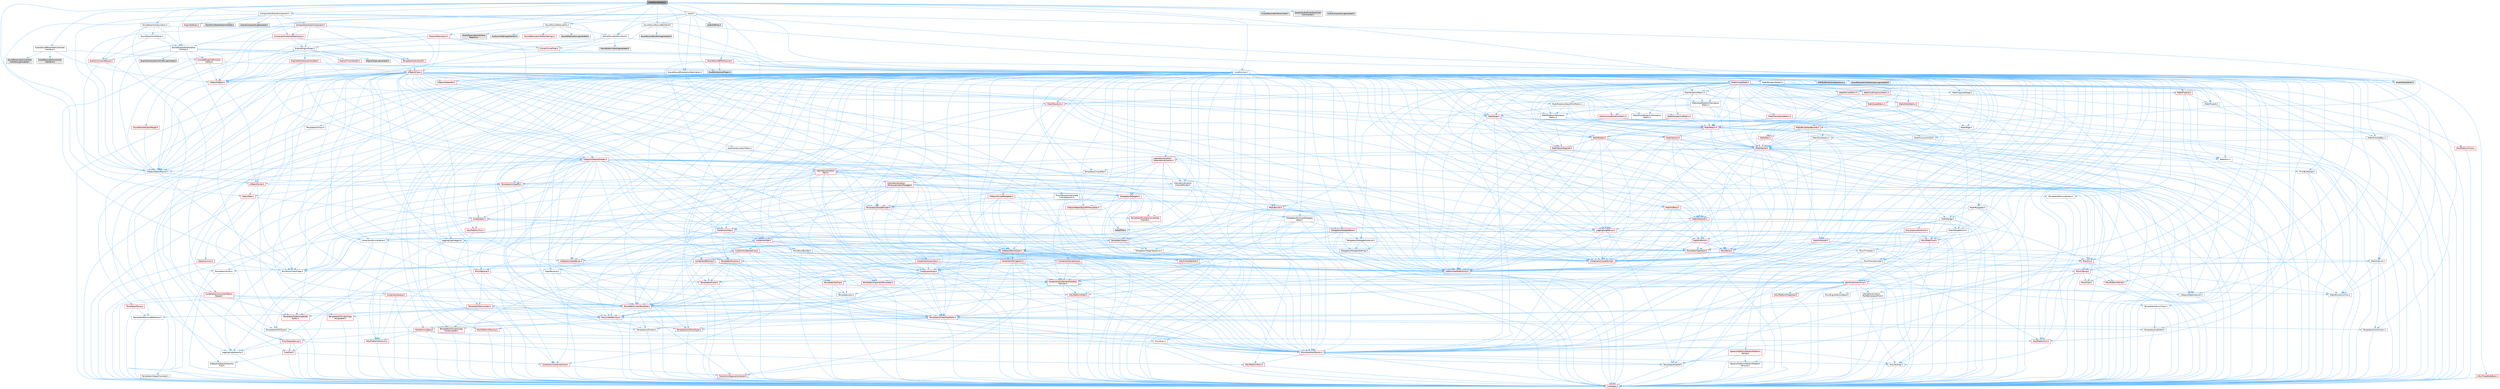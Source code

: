 digraph "AudioComponent.h"
{
 // INTERACTIVE_SVG=YES
 // LATEX_PDF_SIZE
  bgcolor="transparent";
  edge [fontname=Helvetica,fontsize=10,labelfontname=Helvetica,labelfontsize=10];
  node [fontname=Helvetica,fontsize=10,shape=box,height=0.2,width=0.4];
  Node1 [id="Node000001",label="AudioComponent.h",height=0.2,width=0.4,color="gray40", fillcolor="grey60", style="filled", fontcolor="black",tooltip=" "];
  Node1 -> Node2 [id="edge1_Node000001_Node000002",color="steelblue1",style="solid",tooltip=" "];
  Node2 [id="Node000002",label="Audio.h",height=0.2,width=0.4,color="grey40", fillcolor="white", style="filled",URL="$d8/daa/Audio_8h.html",tooltip=" "];
  Node2 -> Node3 [id="edge2_Node000002_Node000003",color="steelblue1",style="solid",tooltip=" "];
  Node3 [id="Node000003",label="CoreMinimal.h",height=0.2,width=0.4,color="grey40", fillcolor="white", style="filled",URL="$d7/d67/CoreMinimal_8h.html",tooltip=" "];
  Node3 -> Node4 [id="edge3_Node000003_Node000004",color="steelblue1",style="solid",tooltip=" "];
  Node4 [id="Node000004",label="CoreTypes.h",height=0.2,width=0.4,color="red", fillcolor="#FFF0F0", style="filled",URL="$dc/dec/CoreTypes_8h.html",tooltip=" "];
  Node3 -> Node18 [id="edge4_Node000003_Node000018",color="steelblue1",style="solid",tooltip=" "];
  Node18 [id="Node000018",label="CoreFwd.h",height=0.2,width=0.4,color="red", fillcolor="#FFF0F0", style="filled",URL="$d1/d1e/CoreFwd_8h.html",tooltip=" "];
  Node18 -> Node4 [id="edge5_Node000018_Node000004",color="steelblue1",style="solid",tooltip=" "];
  Node18 -> Node19 [id="edge6_Node000018_Node000019",color="steelblue1",style="solid",tooltip=" "];
  Node19 [id="Node000019",label="Containers/ContainersFwd.h",height=0.2,width=0.4,color="red", fillcolor="#FFF0F0", style="filled",URL="$d4/d0a/ContainersFwd_8h.html",tooltip=" "];
  Node19 -> Node4 [id="edge7_Node000019_Node000004",color="steelblue1",style="solid",tooltip=" "];
  Node19 -> Node20 [id="edge8_Node000019_Node000020",color="steelblue1",style="solid",tooltip=" "];
  Node20 [id="Node000020",label="Traits/IsContiguousContainer.h",height=0.2,width=0.4,color="red", fillcolor="#FFF0F0", style="filled",URL="$d5/d3c/IsContiguousContainer_8h.html",tooltip=" "];
  Node20 -> Node4 [id="edge9_Node000020_Node000004",color="steelblue1",style="solid",tooltip=" "];
  Node18 -> Node24 [id="edge10_Node000018_Node000024",color="steelblue1",style="solid",tooltip=" "];
  Node24 [id="Node000024",label="UObject/UObjectHierarchy\lFwd.h",height=0.2,width=0.4,color="grey40", fillcolor="white", style="filled",URL="$d3/d13/UObjectHierarchyFwd_8h.html",tooltip=" "];
  Node3 -> Node24 [id="edge11_Node000003_Node000024",color="steelblue1",style="solid",tooltip=" "];
  Node3 -> Node19 [id="edge12_Node000003_Node000019",color="steelblue1",style="solid",tooltip=" "];
  Node3 -> Node25 [id="edge13_Node000003_Node000025",color="steelblue1",style="solid",tooltip=" "];
  Node25 [id="Node000025",label="Misc/VarArgs.h",height=0.2,width=0.4,color="grey40", fillcolor="white", style="filled",URL="$d5/d6f/VarArgs_8h.html",tooltip=" "];
  Node25 -> Node4 [id="edge14_Node000025_Node000004",color="steelblue1",style="solid",tooltip=" "];
  Node3 -> Node26 [id="edge15_Node000003_Node000026",color="steelblue1",style="solid",tooltip=" "];
  Node26 [id="Node000026",label="Logging/LogVerbosity.h",height=0.2,width=0.4,color="grey40", fillcolor="white", style="filled",URL="$d2/d8f/LogVerbosity_8h.html",tooltip=" "];
  Node26 -> Node4 [id="edge16_Node000026_Node000004",color="steelblue1",style="solid",tooltip=" "];
  Node3 -> Node27 [id="edge17_Node000003_Node000027",color="steelblue1",style="solid",tooltip=" "];
  Node27 [id="Node000027",label="Misc/OutputDevice.h",height=0.2,width=0.4,color="red", fillcolor="#FFF0F0", style="filled",URL="$d7/d32/OutputDevice_8h.html",tooltip=" "];
  Node27 -> Node18 [id="edge18_Node000027_Node000018",color="steelblue1",style="solid",tooltip=" "];
  Node27 -> Node4 [id="edge19_Node000027_Node000004",color="steelblue1",style="solid",tooltip=" "];
  Node27 -> Node26 [id="edge20_Node000027_Node000026",color="steelblue1",style="solid",tooltip=" "];
  Node27 -> Node25 [id="edge21_Node000027_Node000025",color="steelblue1",style="solid",tooltip=" "];
  Node3 -> Node33 [id="edge22_Node000003_Node000033",color="steelblue1",style="solid",tooltip=" "];
  Node33 [id="Node000033",label="HAL/PlatformCrt.h",height=0.2,width=0.4,color="red", fillcolor="#FFF0F0", style="filled",URL="$d8/d75/PlatformCrt_8h.html",tooltip=" "];
  Node3 -> Node43 [id="edge23_Node000003_Node000043",color="steelblue1",style="solid",tooltip=" "];
  Node43 [id="Node000043",label="HAL/PlatformMisc.h",height=0.2,width=0.4,color="red", fillcolor="#FFF0F0", style="filled",URL="$d0/df5/PlatformMisc_8h.html",tooltip=" "];
  Node43 -> Node4 [id="edge24_Node000043_Node000004",color="steelblue1",style="solid",tooltip=" "];
  Node3 -> Node62 [id="edge25_Node000003_Node000062",color="steelblue1",style="solid",tooltip=" "];
  Node62 [id="Node000062",label="Misc/AssertionMacros.h",height=0.2,width=0.4,color="red", fillcolor="#FFF0F0", style="filled",URL="$d0/dfa/AssertionMacros_8h.html",tooltip=" "];
  Node62 -> Node4 [id="edge26_Node000062_Node000004",color="steelblue1",style="solid",tooltip=" "];
  Node62 -> Node43 [id="edge27_Node000062_Node000043",color="steelblue1",style="solid",tooltip=" "];
  Node62 -> Node63 [id="edge28_Node000062_Node000063",color="steelblue1",style="solid",tooltip=" "];
  Node63 [id="Node000063",label="Templates/EnableIf.h",height=0.2,width=0.4,color="grey40", fillcolor="white", style="filled",URL="$d7/d60/EnableIf_8h.html",tooltip=" "];
  Node63 -> Node4 [id="edge29_Node000063_Node000004",color="steelblue1",style="solid",tooltip=" "];
  Node62 -> Node25 [id="edge30_Node000062_Node000025",color="steelblue1",style="solid",tooltip=" "];
  Node3 -> Node71 [id="edge31_Node000003_Node000071",color="steelblue1",style="solid",tooltip=" "];
  Node71 [id="Node000071",label="Templates/IsPointer.h",height=0.2,width=0.4,color="grey40", fillcolor="white", style="filled",URL="$d7/d05/IsPointer_8h.html",tooltip=" "];
  Node71 -> Node4 [id="edge32_Node000071_Node000004",color="steelblue1",style="solid",tooltip=" "];
  Node3 -> Node72 [id="edge33_Node000003_Node000072",color="steelblue1",style="solid",tooltip=" "];
  Node72 [id="Node000072",label="HAL/PlatformMemory.h",height=0.2,width=0.4,color="red", fillcolor="#FFF0F0", style="filled",URL="$de/d68/PlatformMemory_8h.html",tooltip=" "];
  Node72 -> Node4 [id="edge34_Node000072_Node000004",color="steelblue1",style="solid",tooltip=" "];
  Node3 -> Node55 [id="edge35_Node000003_Node000055",color="steelblue1",style="solid",tooltip=" "];
  Node55 [id="Node000055",label="HAL/PlatformAtomics.h",height=0.2,width=0.4,color="red", fillcolor="#FFF0F0", style="filled",URL="$d3/d36/PlatformAtomics_8h.html",tooltip=" "];
  Node55 -> Node4 [id="edge36_Node000055_Node000004",color="steelblue1",style="solid",tooltip=" "];
  Node3 -> Node77 [id="edge37_Node000003_Node000077",color="steelblue1",style="solid",tooltip=" "];
  Node77 [id="Node000077",label="Misc/Exec.h",height=0.2,width=0.4,color="grey40", fillcolor="white", style="filled",URL="$de/ddb/Exec_8h.html",tooltip=" "];
  Node77 -> Node4 [id="edge38_Node000077_Node000004",color="steelblue1",style="solid",tooltip=" "];
  Node77 -> Node62 [id="edge39_Node000077_Node000062",color="steelblue1",style="solid",tooltip=" "];
  Node3 -> Node78 [id="edge40_Node000003_Node000078",color="steelblue1",style="solid",tooltip=" "];
  Node78 [id="Node000078",label="HAL/MemoryBase.h",height=0.2,width=0.4,color="red", fillcolor="#FFF0F0", style="filled",URL="$d6/d9f/MemoryBase_8h.html",tooltip=" "];
  Node78 -> Node4 [id="edge41_Node000078_Node000004",color="steelblue1",style="solid",tooltip=" "];
  Node78 -> Node55 [id="edge42_Node000078_Node000055",color="steelblue1",style="solid",tooltip=" "];
  Node78 -> Node33 [id="edge43_Node000078_Node000033",color="steelblue1",style="solid",tooltip=" "];
  Node78 -> Node77 [id="edge44_Node000078_Node000077",color="steelblue1",style="solid",tooltip=" "];
  Node78 -> Node27 [id="edge45_Node000078_Node000027",color="steelblue1",style="solid",tooltip=" "];
  Node3 -> Node88 [id="edge46_Node000003_Node000088",color="steelblue1",style="solid",tooltip=" "];
  Node88 [id="Node000088",label="HAL/UnrealMemory.h",height=0.2,width=0.4,color="red", fillcolor="#FFF0F0", style="filled",URL="$d9/d96/UnrealMemory_8h.html",tooltip=" "];
  Node88 -> Node4 [id="edge47_Node000088_Node000004",color="steelblue1",style="solid",tooltip=" "];
  Node88 -> Node78 [id="edge48_Node000088_Node000078",color="steelblue1",style="solid",tooltip=" "];
  Node88 -> Node72 [id="edge49_Node000088_Node000072",color="steelblue1",style="solid",tooltip=" "];
  Node88 -> Node71 [id="edge50_Node000088_Node000071",color="steelblue1",style="solid",tooltip=" "];
  Node3 -> Node90 [id="edge51_Node000003_Node000090",color="steelblue1",style="solid",tooltip=" "];
  Node90 [id="Node000090",label="Templates/IsArithmetic.h",height=0.2,width=0.4,color="grey40", fillcolor="white", style="filled",URL="$d2/d5d/IsArithmetic_8h.html",tooltip=" "];
  Node90 -> Node4 [id="edge52_Node000090_Node000004",color="steelblue1",style="solid",tooltip=" "];
  Node3 -> Node84 [id="edge53_Node000003_Node000084",color="steelblue1",style="solid",tooltip=" "];
  Node84 [id="Node000084",label="Templates/AndOrNot.h",height=0.2,width=0.4,color="grey40", fillcolor="white", style="filled",URL="$db/d0a/AndOrNot_8h.html",tooltip=" "];
  Node84 -> Node4 [id="edge54_Node000084_Node000004",color="steelblue1",style="solid",tooltip=" "];
  Node3 -> Node91 [id="edge55_Node000003_Node000091",color="steelblue1",style="solid",tooltip=" "];
  Node91 [id="Node000091",label="Templates/IsPODType.h",height=0.2,width=0.4,color="grey40", fillcolor="white", style="filled",URL="$d7/db1/IsPODType_8h.html",tooltip=" "];
  Node91 -> Node4 [id="edge56_Node000091_Node000004",color="steelblue1",style="solid",tooltip=" "];
  Node3 -> Node92 [id="edge57_Node000003_Node000092",color="steelblue1",style="solid",tooltip=" "];
  Node92 [id="Node000092",label="Templates/IsUECoreType.h",height=0.2,width=0.4,color="red", fillcolor="#FFF0F0", style="filled",URL="$d1/db8/IsUECoreType_8h.html",tooltip=" "];
  Node92 -> Node4 [id="edge58_Node000092_Node000004",color="steelblue1",style="solid",tooltip=" "];
  Node3 -> Node85 [id="edge59_Node000003_Node000085",color="steelblue1",style="solid",tooltip=" "];
  Node85 [id="Node000085",label="Templates/IsTriviallyCopy\lConstructible.h",height=0.2,width=0.4,color="red", fillcolor="#FFF0F0", style="filled",URL="$d3/d78/IsTriviallyCopyConstructible_8h.html",tooltip=" "];
  Node85 -> Node4 [id="edge60_Node000085_Node000004",color="steelblue1",style="solid",tooltip=" "];
  Node3 -> Node93 [id="edge61_Node000003_Node000093",color="steelblue1",style="solid",tooltip=" "];
  Node93 [id="Node000093",label="Templates/UnrealTypeTraits.h",height=0.2,width=0.4,color="red", fillcolor="#FFF0F0", style="filled",URL="$d2/d2d/UnrealTypeTraits_8h.html",tooltip=" "];
  Node93 -> Node4 [id="edge62_Node000093_Node000004",color="steelblue1",style="solid",tooltip=" "];
  Node93 -> Node71 [id="edge63_Node000093_Node000071",color="steelblue1",style="solid",tooltip=" "];
  Node93 -> Node62 [id="edge64_Node000093_Node000062",color="steelblue1",style="solid",tooltip=" "];
  Node93 -> Node84 [id="edge65_Node000093_Node000084",color="steelblue1",style="solid",tooltip=" "];
  Node93 -> Node63 [id="edge66_Node000093_Node000063",color="steelblue1",style="solid",tooltip=" "];
  Node93 -> Node90 [id="edge67_Node000093_Node000090",color="steelblue1",style="solid",tooltip=" "];
  Node93 -> Node91 [id="edge68_Node000093_Node000091",color="steelblue1",style="solid",tooltip=" "];
  Node93 -> Node92 [id="edge69_Node000093_Node000092",color="steelblue1",style="solid",tooltip=" "];
  Node93 -> Node85 [id="edge70_Node000093_Node000085",color="steelblue1",style="solid",tooltip=" "];
  Node3 -> Node63 [id="edge71_Node000003_Node000063",color="steelblue1",style="solid",tooltip=" "];
  Node3 -> Node95 [id="edge72_Node000003_Node000095",color="steelblue1",style="solid",tooltip=" "];
  Node95 [id="Node000095",label="Templates/RemoveReference.h",height=0.2,width=0.4,color="grey40", fillcolor="white", style="filled",URL="$da/dbe/RemoveReference_8h.html",tooltip=" "];
  Node95 -> Node4 [id="edge73_Node000095_Node000004",color="steelblue1",style="solid",tooltip=" "];
  Node3 -> Node96 [id="edge74_Node000003_Node000096",color="steelblue1",style="solid",tooltip=" "];
  Node96 [id="Node000096",label="Templates/IntegralConstant.h",height=0.2,width=0.4,color="grey40", fillcolor="white", style="filled",URL="$db/d1b/IntegralConstant_8h.html",tooltip=" "];
  Node96 -> Node4 [id="edge75_Node000096_Node000004",color="steelblue1",style="solid",tooltip=" "];
  Node3 -> Node97 [id="edge76_Node000003_Node000097",color="steelblue1",style="solid",tooltip=" "];
  Node97 [id="Node000097",label="Templates/IsClass.h",height=0.2,width=0.4,color="grey40", fillcolor="white", style="filled",URL="$db/dcb/IsClass_8h.html",tooltip=" "];
  Node97 -> Node4 [id="edge77_Node000097_Node000004",color="steelblue1",style="solid",tooltip=" "];
  Node3 -> Node98 [id="edge78_Node000003_Node000098",color="steelblue1",style="solid",tooltip=" "];
  Node98 [id="Node000098",label="Templates/TypeCompatible\lBytes.h",height=0.2,width=0.4,color="red", fillcolor="#FFF0F0", style="filled",URL="$df/d0a/TypeCompatibleBytes_8h.html",tooltip=" "];
  Node98 -> Node4 [id="edge79_Node000098_Node000004",color="steelblue1",style="solid",tooltip=" "];
  Node3 -> Node20 [id="edge80_Node000003_Node000020",color="steelblue1",style="solid",tooltip=" "];
  Node3 -> Node99 [id="edge81_Node000003_Node000099",color="steelblue1",style="solid",tooltip=" "];
  Node99 [id="Node000099",label="Templates/UnrealTemplate.h",height=0.2,width=0.4,color="red", fillcolor="#FFF0F0", style="filled",URL="$d4/d24/UnrealTemplate_8h.html",tooltip=" "];
  Node99 -> Node4 [id="edge82_Node000099_Node000004",color="steelblue1",style="solid",tooltip=" "];
  Node99 -> Node71 [id="edge83_Node000099_Node000071",color="steelblue1",style="solid",tooltip=" "];
  Node99 -> Node88 [id="edge84_Node000099_Node000088",color="steelblue1",style="solid",tooltip=" "];
  Node99 -> Node93 [id="edge85_Node000099_Node000093",color="steelblue1",style="solid",tooltip=" "];
  Node99 -> Node95 [id="edge86_Node000099_Node000095",color="steelblue1",style="solid",tooltip=" "];
  Node99 -> Node98 [id="edge87_Node000099_Node000098",color="steelblue1",style="solid",tooltip=" "];
  Node99 -> Node20 [id="edge88_Node000099_Node000020",color="steelblue1",style="solid",tooltip=" "];
  Node3 -> Node48 [id="edge89_Node000003_Node000048",color="steelblue1",style="solid",tooltip=" "];
  Node48 [id="Node000048",label="Math/NumericLimits.h",height=0.2,width=0.4,color="grey40", fillcolor="white", style="filled",URL="$df/d1b/NumericLimits_8h.html",tooltip=" "];
  Node48 -> Node4 [id="edge90_Node000048_Node000004",color="steelblue1",style="solid",tooltip=" "];
  Node3 -> Node103 [id="edge91_Node000003_Node000103",color="steelblue1",style="solid",tooltip=" "];
  Node103 [id="Node000103",label="HAL/PlatformMath.h",height=0.2,width=0.4,color="red", fillcolor="#FFF0F0", style="filled",URL="$dc/d53/PlatformMath_8h.html",tooltip=" "];
  Node103 -> Node4 [id="edge92_Node000103_Node000004",color="steelblue1",style="solid",tooltip=" "];
  Node3 -> Node86 [id="edge93_Node000003_Node000086",color="steelblue1",style="solid",tooltip=" "];
  Node86 [id="Node000086",label="Templates/IsTriviallyCopy\lAssignable.h",height=0.2,width=0.4,color="red", fillcolor="#FFF0F0", style="filled",URL="$d2/df2/IsTriviallyCopyAssignable_8h.html",tooltip=" "];
  Node86 -> Node4 [id="edge94_Node000086_Node000004",color="steelblue1",style="solid",tooltip=" "];
  Node3 -> Node111 [id="edge95_Node000003_Node000111",color="steelblue1",style="solid",tooltip=" "];
  Node111 [id="Node000111",label="Templates/MemoryOps.h",height=0.2,width=0.4,color="red", fillcolor="#FFF0F0", style="filled",URL="$db/dea/MemoryOps_8h.html",tooltip=" "];
  Node111 -> Node4 [id="edge96_Node000111_Node000004",color="steelblue1",style="solid",tooltip=" "];
  Node111 -> Node88 [id="edge97_Node000111_Node000088",color="steelblue1",style="solid",tooltip=" "];
  Node111 -> Node86 [id="edge98_Node000111_Node000086",color="steelblue1",style="solid",tooltip=" "];
  Node111 -> Node85 [id="edge99_Node000111_Node000085",color="steelblue1",style="solid",tooltip=" "];
  Node111 -> Node93 [id="edge100_Node000111_Node000093",color="steelblue1",style="solid",tooltip=" "];
  Node3 -> Node112 [id="edge101_Node000003_Node000112",color="steelblue1",style="solid",tooltip=" "];
  Node112 [id="Node000112",label="Containers/ContainerAllocation\lPolicies.h",height=0.2,width=0.4,color="red", fillcolor="#FFF0F0", style="filled",URL="$d7/dff/ContainerAllocationPolicies_8h.html",tooltip=" "];
  Node112 -> Node4 [id="edge102_Node000112_Node000004",color="steelblue1",style="solid",tooltip=" "];
  Node112 -> Node112 [id="edge103_Node000112_Node000112",color="steelblue1",style="solid",tooltip=" "];
  Node112 -> Node103 [id="edge104_Node000112_Node000103",color="steelblue1",style="solid",tooltip=" "];
  Node112 -> Node88 [id="edge105_Node000112_Node000088",color="steelblue1",style="solid",tooltip=" "];
  Node112 -> Node48 [id="edge106_Node000112_Node000048",color="steelblue1",style="solid",tooltip=" "];
  Node112 -> Node62 [id="edge107_Node000112_Node000062",color="steelblue1",style="solid",tooltip=" "];
  Node112 -> Node111 [id="edge108_Node000112_Node000111",color="steelblue1",style="solid",tooltip=" "];
  Node112 -> Node98 [id="edge109_Node000112_Node000098",color="steelblue1",style="solid",tooltip=" "];
  Node3 -> Node115 [id="edge110_Node000003_Node000115",color="steelblue1",style="solid",tooltip=" "];
  Node115 [id="Node000115",label="Templates/IsEnumClass.h",height=0.2,width=0.4,color="grey40", fillcolor="white", style="filled",URL="$d7/d15/IsEnumClass_8h.html",tooltip=" "];
  Node115 -> Node4 [id="edge111_Node000115_Node000004",color="steelblue1",style="solid",tooltip=" "];
  Node115 -> Node84 [id="edge112_Node000115_Node000084",color="steelblue1",style="solid",tooltip=" "];
  Node3 -> Node116 [id="edge113_Node000003_Node000116",color="steelblue1",style="solid",tooltip=" "];
  Node116 [id="Node000116",label="HAL/PlatformProperties.h",height=0.2,width=0.4,color="red", fillcolor="#FFF0F0", style="filled",URL="$d9/db0/PlatformProperties_8h.html",tooltip=" "];
  Node116 -> Node4 [id="edge114_Node000116_Node000004",color="steelblue1",style="solid",tooltip=" "];
  Node3 -> Node119 [id="edge115_Node000003_Node000119",color="steelblue1",style="solid",tooltip=" "];
  Node119 [id="Node000119",label="Misc/EngineVersionBase.h",height=0.2,width=0.4,color="grey40", fillcolor="white", style="filled",URL="$d5/d2b/EngineVersionBase_8h.html",tooltip=" "];
  Node119 -> Node4 [id="edge116_Node000119_Node000004",color="steelblue1",style="solid",tooltip=" "];
  Node3 -> Node120 [id="edge117_Node000003_Node000120",color="steelblue1",style="solid",tooltip=" "];
  Node120 [id="Node000120",label="Internationalization\l/TextNamespaceFwd.h",height=0.2,width=0.4,color="grey40", fillcolor="white", style="filled",URL="$d8/d97/TextNamespaceFwd_8h.html",tooltip=" "];
  Node120 -> Node4 [id="edge118_Node000120_Node000004",color="steelblue1",style="solid",tooltip=" "];
  Node3 -> Node121 [id="edge119_Node000003_Node000121",color="steelblue1",style="solid",tooltip=" "];
  Node121 [id="Node000121",label="Serialization/Archive.h",height=0.2,width=0.4,color="red", fillcolor="#FFF0F0", style="filled",URL="$d7/d3b/Archive_8h.html",tooltip=" "];
  Node121 -> Node18 [id="edge120_Node000121_Node000018",color="steelblue1",style="solid",tooltip=" "];
  Node121 -> Node4 [id="edge121_Node000121_Node000004",color="steelblue1",style="solid",tooltip=" "];
  Node121 -> Node116 [id="edge122_Node000121_Node000116",color="steelblue1",style="solid",tooltip=" "];
  Node121 -> Node120 [id="edge123_Node000121_Node000120",color="steelblue1",style="solid",tooltip=" "];
  Node121 -> Node62 [id="edge124_Node000121_Node000062",color="steelblue1",style="solid",tooltip=" "];
  Node121 -> Node119 [id="edge125_Node000121_Node000119",color="steelblue1",style="solid",tooltip=" "];
  Node121 -> Node25 [id="edge126_Node000121_Node000025",color="steelblue1",style="solid",tooltip=" "];
  Node121 -> Node63 [id="edge127_Node000121_Node000063",color="steelblue1",style="solid",tooltip=" "];
  Node121 -> Node115 [id="edge128_Node000121_Node000115",color="steelblue1",style="solid",tooltip=" "];
  Node121 -> Node99 [id="edge129_Node000121_Node000099",color="steelblue1",style="solid",tooltip=" "];
  Node121 -> Node124 [id="edge130_Node000121_Node000124",color="steelblue1",style="solid",tooltip=" "];
  Node124 [id="Node000124",label="UObject/ObjectVersion.h",height=0.2,width=0.4,color="grey40", fillcolor="white", style="filled",URL="$da/d63/ObjectVersion_8h.html",tooltip=" "];
  Node124 -> Node4 [id="edge131_Node000124_Node000004",color="steelblue1",style="solid",tooltip=" "];
  Node3 -> Node125 [id="edge132_Node000003_Node000125",color="steelblue1",style="solid",tooltip=" "];
  Node125 [id="Node000125",label="Templates/Less.h",height=0.2,width=0.4,color="grey40", fillcolor="white", style="filled",URL="$de/dc8/Less_8h.html",tooltip=" "];
  Node125 -> Node4 [id="edge133_Node000125_Node000004",color="steelblue1",style="solid",tooltip=" "];
  Node125 -> Node99 [id="edge134_Node000125_Node000099",color="steelblue1",style="solid",tooltip=" "];
  Node3 -> Node126 [id="edge135_Node000003_Node000126",color="steelblue1",style="solid",tooltip=" "];
  Node126 [id="Node000126",label="Templates/Sorting.h",height=0.2,width=0.4,color="red", fillcolor="#FFF0F0", style="filled",URL="$d3/d9e/Sorting_8h.html",tooltip=" "];
  Node126 -> Node4 [id="edge136_Node000126_Node000004",color="steelblue1",style="solid",tooltip=" "];
  Node126 -> Node103 [id="edge137_Node000126_Node000103",color="steelblue1",style="solid",tooltip=" "];
  Node126 -> Node125 [id="edge138_Node000126_Node000125",color="steelblue1",style="solid",tooltip=" "];
  Node3 -> Node137 [id="edge139_Node000003_Node000137",color="steelblue1",style="solid",tooltip=" "];
  Node137 [id="Node000137",label="Misc/Char.h",height=0.2,width=0.4,color="red", fillcolor="#FFF0F0", style="filled",URL="$d0/d58/Char_8h.html",tooltip=" "];
  Node137 -> Node4 [id="edge140_Node000137_Node000004",color="steelblue1",style="solid",tooltip=" "];
  Node3 -> Node140 [id="edge141_Node000003_Node000140",color="steelblue1",style="solid",tooltip=" "];
  Node140 [id="Node000140",label="GenericPlatform/GenericPlatform\lStricmp.h",height=0.2,width=0.4,color="grey40", fillcolor="white", style="filled",URL="$d2/d86/GenericPlatformStricmp_8h.html",tooltip=" "];
  Node140 -> Node4 [id="edge142_Node000140_Node000004",color="steelblue1",style="solid",tooltip=" "];
  Node3 -> Node141 [id="edge143_Node000003_Node000141",color="steelblue1",style="solid",tooltip=" "];
  Node141 [id="Node000141",label="GenericPlatform/GenericPlatform\lString.h",height=0.2,width=0.4,color="red", fillcolor="#FFF0F0", style="filled",URL="$dd/d20/GenericPlatformString_8h.html",tooltip=" "];
  Node141 -> Node4 [id="edge144_Node000141_Node000004",color="steelblue1",style="solid",tooltip=" "];
  Node141 -> Node140 [id="edge145_Node000141_Node000140",color="steelblue1",style="solid",tooltip=" "];
  Node141 -> Node63 [id="edge146_Node000141_Node000063",color="steelblue1",style="solid",tooltip=" "];
  Node3 -> Node74 [id="edge147_Node000003_Node000074",color="steelblue1",style="solid",tooltip=" "];
  Node74 [id="Node000074",label="HAL/PlatformString.h",height=0.2,width=0.4,color="red", fillcolor="#FFF0F0", style="filled",URL="$db/db5/PlatformString_8h.html",tooltip=" "];
  Node74 -> Node4 [id="edge148_Node000074_Node000004",color="steelblue1",style="solid",tooltip=" "];
  Node3 -> Node144 [id="edge149_Node000003_Node000144",color="steelblue1",style="solid",tooltip=" "];
  Node144 [id="Node000144",label="Misc/CString.h",height=0.2,width=0.4,color="red", fillcolor="#FFF0F0", style="filled",URL="$d2/d49/CString_8h.html",tooltip=" "];
  Node144 -> Node4 [id="edge150_Node000144_Node000004",color="steelblue1",style="solid",tooltip=" "];
  Node144 -> Node33 [id="edge151_Node000144_Node000033",color="steelblue1",style="solid",tooltip=" "];
  Node144 -> Node74 [id="edge152_Node000144_Node000074",color="steelblue1",style="solid",tooltip=" "];
  Node144 -> Node62 [id="edge153_Node000144_Node000062",color="steelblue1",style="solid",tooltip=" "];
  Node144 -> Node137 [id="edge154_Node000144_Node000137",color="steelblue1",style="solid",tooltip=" "];
  Node144 -> Node25 [id="edge155_Node000144_Node000025",color="steelblue1",style="solid",tooltip=" "];
  Node3 -> Node145 [id="edge156_Node000003_Node000145",color="steelblue1",style="solid",tooltip=" "];
  Node145 [id="Node000145",label="Misc/Crc.h",height=0.2,width=0.4,color="red", fillcolor="#FFF0F0", style="filled",URL="$d4/dd2/Crc_8h.html",tooltip=" "];
  Node145 -> Node4 [id="edge157_Node000145_Node000004",color="steelblue1",style="solid",tooltip=" "];
  Node145 -> Node74 [id="edge158_Node000145_Node000074",color="steelblue1",style="solid",tooltip=" "];
  Node145 -> Node62 [id="edge159_Node000145_Node000062",color="steelblue1",style="solid",tooltip=" "];
  Node145 -> Node144 [id="edge160_Node000145_Node000144",color="steelblue1",style="solid",tooltip=" "];
  Node145 -> Node137 [id="edge161_Node000145_Node000137",color="steelblue1",style="solid",tooltip=" "];
  Node145 -> Node93 [id="edge162_Node000145_Node000093",color="steelblue1",style="solid",tooltip=" "];
  Node3 -> Node136 [id="edge163_Node000003_Node000136",color="steelblue1",style="solid",tooltip=" "];
  Node136 [id="Node000136",label="Math/UnrealMathUtility.h",height=0.2,width=0.4,color="red", fillcolor="#FFF0F0", style="filled",URL="$db/db8/UnrealMathUtility_8h.html",tooltip=" "];
  Node136 -> Node4 [id="edge164_Node000136_Node000004",color="steelblue1",style="solid",tooltip=" "];
  Node136 -> Node62 [id="edge165_Node000136_Node000062",color="steelblue1",style="solid",tooltip=" "];
  Node136 -> Node103 [id="edge166_Node000136_Node000103",color="steelblue1",style="solid",tooltip=" "];
  Node3 -> Node146 [id="edge167_Node000003_Node000146",color="steelblue1",style="solid",tooltip=" "];
  Node146 [id="Node000146",label="Containers/UnrealString.h",height=0.2,width=0.4,color="red", fillcolor="#FFF0F0", style="filled",URL="$d5/dba/UnrealString_8h.html",tooltip=" "];
  Node3 -> Node150 [id="edge168_Node000003_Node000150",color="steelblue1",style="solid",tooltip=" "];
  Node150 [id="Node000150",label="Containers/Array.h",height=0.2,width=0.4,color="red", fillcolor="#FFF0F0", style="filled",URL="$df/dd0/Array_8h.html",tooltip=" "];
  Node150 -> Node4 [id="edge169_Node000150_Node000004",color="steelblue1",style="solid",tooltip=" "];
  Node150 -> Node62 [id="edge170_Node000150_Node000062",color="steelblue1",style="solid",tooltip=" "];
  Node150 -> Node88 [id="edge171_Node000150_Node000088",color="steelblue1",style="solid",tooltip=" "];
  Node150 -> Node93 [id="edge172_Node000150_Node000093",color="steelblue1",style="solid",tooltip=" "];
  Node150 -> Node99 [id="edge173_Node000150_Node000099",color="steelblue1",style="solid",tooltip=" "];
  Node150 -> Node112 [id="edge174_Node000150_Node000112",color="steelblue1",style="solid",tooltip=" "];
  Node150 -> Node121 [id="edge175_Node000150_Node000121",color="steelblue1",style="solid",tooltip=" "];
  Node150 -> Node129 [id="edge176_Node000150_Node000129",color="steelblue1",style="solid",tooltip=" "];
  Node129 [id="Node000129",label="Templates/Invoke.h",height=0.2,width=0.4,color="red", fillcolor="#FFF0F0", style="filled",URL="$d7/deb/Invoke_8h.html",tooltip=" "];
  Node129 -> Node4 [id="edge177_Node000129_Node000004",color="steelblue1",style="solid",tooltip=" "];
  Node129 -> Node99 [id="edge178_Node000129_Node000099",color="steelblue1",style="solid",tooltip=" "];
  Node150 -> Node125 [id="edge179_Node000150_Node000125",color="steelblue1",style="solid",tooltip=" "];
  Node150 -> Node126 [id="edge180_Node000150_Node000126",color="steelblue1",style="solid",tooltip=" "];
  Node150 -> Node173 [id="edge181_Node000150_Node000173",color="steelblue1",style="solid",tooltip=" "];
  Node173 [id="Node000173",label="Templates/AlignmentTemplates.h",height=0.2,width=0.4,color="red", fillcolor="#FFF0F0", style="filled",URL="$dd/d32/AlignmentTemplates_8h.html",tooltip=" "];
  Node173 -> Node4 [id="edge182_Node000173_Node000004",color="steelblue1",style="solid",tooltip=" "];
  Node173 -> Node71 [id="edge183_Node000173_Node000071",color="steelblue1",style="solid",tooltip=" "];
  Node3 -> Node174 [id="edge184_Node000003_Node000174",color="steelblue1",style="solid",tooltip=" "];
  Node174 [id="Node000174",label="Misc/FrameNumber.h",height=0.2,width=0.4,color="grey40", fillcolor="white", style="filled",URL="$dd/dbd/FrameNumber_8h.html",tooltip=" "];
  Node174 -> Node4 [id="edge185_Node000174_Node000004",color="steelblue1",style="solid",tooltip=" "];
  Node174 -> Node48 [id="edge186_Node000174_Node000048",color="steelblue1",style="solid",tooltip=" "];
  Node174 -> Node136 [id="edge187_Node000174_Node000136",color="steelblue1",style="solid",tooltip=" "];
  Node174 -> Node63 [id="edge188_Node000174_Node000063",color="steelblue1",style="solid",tooltip=" "];
  Node174 -> Node93 [id="edge189_Node000174_Node000093",color="steelblue1",style="solid",tooltip=" "];
  Node3 -> Node175 [id="edge190_Node000003_Node000175",color="steelblue1",style="solid",tooltip=" "];
  Node175 [id="Node000175",label="Misc/Timespan.h",height=0.2,width=0.4,color="grey40", fillcolor="white", style="filled",URL="$da/dd9/Timespan_8h.html",tooltip=" "];
  Node175 -> Node4 [id="edge191_Node000175_Node000004",color="steelblue1",style="solid",tooltip=" "];
  Node175 -> Node176 [id="edge192_Node000175_Node000176",color="steelblue1",style="solid",tooltip=" "];
  Node176 [id="Node000176",label="Math/Interval.h",height=0.2,width=0.4,color="grey40", fillcolor="white", style="filled",URL="$d1/d55/Interval_8h.html",tooltip=" "];
  Node176 -> Node4 [id="edge193_Node000176_Node000004",color="steelblue1",style="solid",tooltip=" "];
  Node176 -> Node90 [id="edge194_Node000176_Node000090",color="steelblue1",style="solid",tooltip=" "];
  Node176 -> Node93 [id="edge195_Node000176_Node000093",color="steelblue1",style="solid",tooltip=" "];
  Node176 -> Node48 [id="edge196_Node000176_Node000048",color="steelblue1",style="solid",tooltip=" "];
  Node176 -> Node136 [id="edge197_Node000176_Node000136",color="steelblue1",style="solid",tooltip=" "];
  Node175 -> Node136 [id="edge198_Node000175_Node000136",color="steelblue1",style="solid",tooltip=" "];
  Node175 -> Node62 [id="edge199_Node000175_Node000062",color="steelblue1",style="solid",tooltip=" "];
  Node3 -> Node177 [id="edge200_Node000003_Node000177",color="steelblue1",style="solid",tooltip=" "];
  Node177 [id="Node000177",label="Containers/StringConv.h",height=0.2,width=0.4,color="red", fillcolor="#FFF0F0", style="filled",URL="$d3/ddf/StringConv_8h.html",tooltip=" "];
  Node177 -> Node4 [id="edge201_Node000177_Node000004",color="steelblue1",style="solid",tooltip=" "];
  Node177 -> Node62 [id="edge202_Node000177_Node000062",color="steelblue1",style="solid",tooltip=" "];
  Node177 -> Node112 [id="edge203_Node000177_Node000112",color="steelblue1",style="solid",tooltip=" "];
  Node177 -> Node150 [id="edge204_Node000177_Node000150",color="steelblue1",style="solid",tooltip=" "];
  Node177 -> Node144 [id="edge205_Node000177_Node000144",color="steelblue1",style="solid",tooltip=" "];
  Node177 -> Node178 [id="edge206_Node000177_Node000178",color="steelblue1",style="solid",tooltip=" "];
  Node178 [id="Node000178",label="Templates/IsArray.h",height=0.2,width=0.4,color="grey40", fillcolor="white", style="filled",URL="$d8/d8d/IsArray_8h.html",tooltip=" "];
  Node178 -> Node4 [id="edge207_Node000178_Node000004",color="steelblue1",style="solid",tooltip=" "];
  Node177 -> Node99 [id="edge208_Node000177_Node000099",color="steelblue1",style="solid",tooltip=" "];
  Node177 -> Node93 [id="edge209_Node000177_Node000093",color="steelblue1",style="solid",tooltip=" "];
  Node177 -> Node20 [id="edge210_Node000177_Node000020",color="steelblue1",style="solid",tooltip=" "];
  Node3 -> Node179 [id="edge211_Node000003_Node000179",color="steelblue1",style="solid",tooltip=" "];
  Node179 [id="Node000179",label="UObject/UnrealNames.h",height=0.2,width=0.4,color="red", fillcolor="#FFF0F0", style="filled",URL="$d8/db1/UnrealNames_8h.html",tooltip=" "];
  Node179 -> Node4 [id="edge212_Node000179_Node000004",color="steelblue1",style="solid",tooltip=" "];
  Node3 -> Node181 [id="edge213_Node000003_Node000181",color="steelblue1",style="solid",tooltip=" "];
  Node181 [id="Node000181",label="UObject/NameTypes.h",height=0.2,width=0.4,color="red", fillcolor="#FFF0F0", style="filled",URL="$d6/d35/NameTypes_8h.html",tooltip=" "];
  Node181 -> Node4 [id="edge214_Node000181_Node000004",color="steelblue1",style="solid",tooltip=" "];
  Node181 -> Node62 [id="edge215_Node000181_Node000062",color="steelblue1",style="solid",tooltip=" "];
  Node181 -> Node88 [id="edge216_Node000181_Node000088",color="steelblue1",style="solid",tooltip=" "];
  Node181 -> Node93 [id="edge217_Node000181_Node000093",color="steelblue1",style="solid",tooltip=" "];
  Node181 -> Node99 [id="edge218_Node000181_Node000099",color="steelblue1",style="solid",tooltip=" "];
  Node181 -> Node146 [id="edge219_Node000181_Node000146",color="steelblue1",style="solid",tooltip=" "];
  Node181 -> Node182 [id="edge220_Node000181_Node000182",color="steelblue1",style="solid",tooltip=" "];
  Node182 [id="Node000182",label="HAL/CriticalSection.h",height=0.2,width=0.4,color="red", fillcolor="#FFF0F0", style="filled",URL="$d6/d90/CriticalSection_8h.html",tooltip=" "];
  Node181 -> Node177 [id="edge221_Node000181_Node000177",color="steelblue1",style="solid",tooltip=" "];
  Node181 -> Node179 [id="edge222_Node000181_Node000179",color="steelblue1",style="solid",tooltip=" "];
  Node3 -> Node189 [id="edge223_Node000003_Node000189",color="steelblue1",style="solid",tooltip=" "];
  Node189 [id="Node000189",label="Misc/Parse.h",height=0.2,width=0.4,color="red", fillcolor="#FFF0F0", style="filled",URL="$dc/d71/Parse_8h.html",tooltip=" "];
  Node189 -> Node146 [id="edge224_Node000189_Node000146",color="steelblue1",style="solid",tooltip=" "];
  Node189 -> Node4 [id="edge225_Node000189_Node000004",color="steelblue1",style="solid",tooltip=" "];
  Node189 -> Node33 [id="edge226_Node000189_Node000033",color="steelblue1",style="solid",tooltip=" "];
  Node189 -> Node50 [id="edge227_Node000189_Node000050",color="steelblue1",style="solid",tooltip=" "];
  Node50 [id="Node000050",label="Misc/EnumClassFlags.h",height=0.2,width=0.4,color="grey40", fillcolor="white", style="filled",URL="$d8/de7/EnumClassFlags_8h.html",tooltip=" "];
  Node189 -> Node190 [id="edge228_Node000189_Node000190",color="steelblue1",style="solid",tooltip=" "];
  Node190 [id="Node000190",label="Templates/Function.h",height=0.2,width=0.4,color="red", fillcolor="#FFF0F0", style="filled",URL="$df/df5/Function_8h.html",tooltip=" "];
  Node190 -> Node4 [id="edge229_Node000190_Node000004",color="steelblue1",style="solid",tooltip=" "];
  Node190 -> Node62 [id="edge230_Node000190_Node000062",color="steelblue1",style="solid",tooltip=" "];
  Node190 -> Node88 [id="edge231_Node000190_Node000088",color="steelblue1",style="solid",tooltip=" "];
  Node190 -> Node93 [id="edge232_Node000190_Node000093",color="steelblue1",style="solid",tooltip=" "];
  Node190 -> Node129 [id="edge233_Node000190_Node000129",color="steelblue1",style="solid",tooltip=" "];
  Node190 -> Node99 [id="edge234_Node000190_Node000099",color="steelblue1",style="solid",tooltip=" "];
  Node190 -> Node136 [id="edge235_Node000190_Node000136",color="steelblue1",style="solid",tooltip=" "];
  Node3 -> Node173 [id="edge236_Node000003_Node000173",color="steelblue1",style="solid",tooltip=" "];
  Node3 -> Node192 [id="edge237_Node000003_Node000192",color="steelblue1",style="solid",tooltip=" "];
  Node192 [id="Node000192",label="Misc/StructBuilder.h",height=0.2,width=0.4,color="grey40", fillcolor="white", style="filled",URL="$d9/db3/StructBuilder_8h.html",tooltip=" "];
  Node192 -> Node4 [id="edge238_Node000192_Node000004",color="steelblue1",style="solid",tooltip=" "];
  Node192 -> Node136 [id="edge239_Node000192_Node000136",color="steelblue1",style="solid",tooltip=" "];
  Node192 -> Node173 [id="edge240_Node000192_Node000173",color="steelblue1",style="solid",tooltip=" "];
  Node3 -> Node105 [id="edge241_Node000003_Node000105",color="steelblue1",style="solid",tooltip=" "];
  Node105 [id="Node000105",label="Templates/Decay.h",height=0.2,width=0.4,color="red", fillcolor="#FFF0F0", style="filled",URL="$dd/d0f/Decay_8h.html",tooltip=" "];
  Node105 -> Node4 [id="edge242_Node000105_Node000004",color="steelblue1",style="solid",tooltip=" "];
  Node105 -> Node95 [id="edge243_Node000105_Node000095",color="steelblue1",style="solid",tooltip=" "];
  Node3 -> Node193 [id="edge244_Node000003_Node000193",color="steelblue1",style="solid",tooltip=" "];
  Node193 [id="Node000193",label="Templates/PointerIsConvertible\lFromTo.h",height=0.2,width=0.4,color="red", fillcolor="#FFF0F0", style="filled",URL="$d6/d65/PointerIsConvertibleFromTo_8h.html",tooltip=" "];
  Node193 -> Node4 [id="edge245_Node000193_Node000004",color="steelblue1",style="solid",tooltip=" "];
  Node3 -> Node129 [id="edge246_Node000003_Node000129",color="steelblue1",style="solid",tooltip=" "];
  Node3 -> Node190 [id="edge247_Node000003_Node000190",color="steelblue1",style="solid",tooltip=" "];
  Node3 -> Node162 [id="edge248_Node000003_Node000162",color="steelblue1",style="solid",tooltip=" "];
  Node162 [id="Node000162",label="Templates/TypeHash.h",height=0.2,width=0.4,color="red", fillcolor="#FFF0F0", style="filled",URL="$d1/d62/TypeHash_8h.html",tooltip=" "];
  Node162 -> Node4 [id="edge249_Node000162_Node000004",color="steelblue1",style="solid",tooltip=" "];
  Node162 -> Node145 [id="edge250_Node000162_Node000145",color="steelblue1",style="solid",tooltip=" "];
  Node3 -> Node194 [id="edge251_Node000003_Node000194",color="steelblue1",style="solid",tooltip=" "];
  Node194 [id="Node000194",label="Containers/ScriptArray.h",height=0.2,width=0.4,color="red", fillcolor="#FFF0F0", style="filled",URL="$dc/daf/ScriptArray_8h.html",tooltip=" "];
  Node194 -> Node4 [id="edge252_Node000194_Node000004",color="steelblue1",style="solid",tooltip=" "];
  Node194 -> Node62 [id="edge253_Node000194_Node000062",color="steelblue1",style="solid",tooltip=" "];
  Node194 -> Node88 [id="edge254_Node000194_Node000088",color="steelblue1",style="solid",tooltip=" "];
  Node194 -> Node112 [id="edge255_Node000194_Node000112",color="steelblue1",style="solid",tooltip=" "];
  Node194 -> Node150 [id="edge256_Node000194_Node000150",color="steelblue1",style="solid",tooltip=" "];
  Node3 -> Node195 [id="edge257_Node000003_Node000195",color="steelblue1",style="solid",tooltip=" "];
  Node195 [id="Node000195",label="Containers/BitArray.h",height=0.2,width=0.4,color="red", fillcolor="#FFF0F0", style="filled",URL="$d1/de4/BitArray_8h.html",tooltip=" "];
  Node195 -> Node112 [id="edge258_Node000195_Node000112",color="steelblue1",style="solid",tooltip=" "];
  Node195 -> Node4 [id="edge259_Node000195_Node000004",color="steelblue1",style="solid",tooltip=" "];
  Node195 -> Node55 [id="edge260_Node000195_Node000055",color="steelblue1",style="solid",tooltip=" "];
  Node195 -> Node88 [id="edge261_Node000195_Node000088",color="steelblue1",style="solid",tooltip=" "];
  Node195 -> Node136 [id="edge262_Node000195_Node000136",color="steelblue1",style="solid",tooltip=" "];
  Node195 -> Node62 [id="edge263_Node000195_Node000062",color="steelblue1",style="solid",tooltip=" "];
  Node195 -> Node50 [id="edge264_Node000195_Node000050",color="steelblue1",style="solid",tooltip=" "];
  Node195 -> Node121 [id="edge265_Node000195_Node000121",color="steelblue1",style="solid",tooltip=" "];
  Node195 -> Node63 [id="edge266_Node000195_Node000063",color="steelblue1",style="solid",tooltip=" "];
  Node195 -> Node129 [id="edge267_Node000195_Node000129",color="steelblue1",style="solid",tooltip=" "];
  Node195 -> Node99 [id="edge268_Node000195_Node000099",color="steelblue1",style="solid",tooltip=" "];
  Node195 -> Node93 [id="edge269_Node000195_Node000093",color="steelblue1",style="solid",tooltip=" "];
  Node3 -> Node196 [id="edge270_Node000003_Node000196",color="steelblue1",style="solid",tooltip=" "];
  Node196 [id="Node000196",label="Containers/SparseArray.h",height=0.2,width=0.4,color="red", fillcolor="#FFF0F0", style="filled",URL="$d5/dbf/SparseArray_8h.html",tooltip=" "];
  Node196 -> Node4 [id="edge271_Node000196_Node000004",color="steelblue1",style="solid",tooltip=" "];
  Node196 -> Node62 [id="edge272_Node000196_Node000062",color="steelblue1",style="solid",tooltip=" "];
  Node196 -> Node88 [id="edge273_Node000196_Node000088",color="steelblue1",style="solid",tooltip=" "];
  Node196 -> Node93 [id="edge274_Node000196_Node000093",color="steelblue1",style="solid",tooltip=" "];
  Node196 -> Node99 [id="edge275_Node000196_Node000099",color="steelblue1",style="solid",tooltip=" "];
  Node196 -> Node112 [id="edge276_Node000196_Node000112",color="steelblue1",style="solid",tooltip=" "];
  Node196 -> Node125 [id="edge277_Node000196_Node000125",color="steelblue1",style="solid",tooltip=" "];
  Node196 -> Node150 [id="edge278_Node000196_Node000150",color="steelblue1",style="solid",tooltip=" "];
  Node196 -> Node136 [id="edge279_Node000196_Node000136",color="steelblue1",style="solid",tooltip=" "];
  Node196 -> Node194 [id="edge280_Node000196_Node000194",color="steelblue1",style="solid",tooltip=" "];
  Node196 -> Node195 [id="edge281_Node000196_Node000195",color="steelblue1",style="solid",tooltip=" "];
  Node196 -> Node146 [id="edge282_Node000196_Node000146",color="steelblue1",style="solid",tooltip=" "];
  Node3 -> Node212 [id="edge283_Node000003_Node000212",color="steelblue1",style="solid",tooltip=" "];
  Node212 [id="Node000212",label="Containers/Set.h",height=0.2,width=0.4,color="red", fillcolor="#FFF0F0", style="filled",URL="$d4/d45/Set_8h.html",tooltip=" "];
  Node212 -> Node112 [id="edge284_Node000212_Node000112",color="steelblue1",style="solid",tooltip=" "];
  Node212 -> Node196 [id="edge285_Node000212_Node000196",color="steelblue1",style="solid",tooltip=" "];
  Node212 -> Node19 [id="edge286_Node000212_Node000019",color="steelblue1",style="solid",tooltip=" "];
  Node212 -> Node136 [id="edge287_Node000212_Node000136",color="steelblue1",style="solid",tooltip=" "];
  Node212 -> Node62 [id="edge288_Node000212_Node000062",color="steelblue1",style="solid",tooltip=" "];
  Node212 -> Node192 [id="edge289_Node000212_Node000192",color="steelblue1",style="solid",tooltip=" "];
  Node212 -> Node190 [id="edge290_Node000212_Node000190",color="steelblue1",style="solid",tooltip=" "];
  Node212 -> Node126 [id="edge291_Node000212_Node000126",color="steelblue1",style="solid",tooltip=" "];
  Node212 -> Node162 [id="edge292_Node000212_Node000162",color="steelblue1",style="solid",tooltip=" "];
  Node212 -> Node99 [id="edge293_Node000212_Node000099",color="steelblue1",style="solid",tooltip=" "];
  Node3 -> Node215 [id="edge294_Node000003_Node000215",color="steelblue1",style="solid",tooltip=" "];
  Node215 [id="Node000215",label="Algo/Reverse.h",height=0.2,width=0.4,color="grey40", fillcolor="white", style="filled",URL="$d5/d93/Reverse_8h.html",tooltip=" "];
  Node215 -> Node4 [id="edge295_Node000215_Node000004",color="steelblue1",style="solid",tooltip=" "];
  Node215 -> Node99 [id="edge296_Node000215_Node000099",color="steelblue1",style="solid",tooltip=" "];
  Node3 -> Node216 [id="edge297_Node000003_Node000216",color="steelblue1",style="solid",tooltip=" "];
  Node216 [id="Node000216",label="Containers/Map.h",height=0.2,width=0.4,color="red", fillcolor="#FFF0F0", style="filled",URL="$df/d79/Map_8h.html",tooltip=" "];
  Node216 -> Node4 [id="edge298_Node000216_Node000004",color="steelblue1",style="solid",tooltip=" "];
  Node216 -> Node215 [id="edge299_Node000216_Node000215",color="steelblue1",style="solid",tooltip=" "];
  Node216 -> Node212 [id="edge300_Node000216_Node000212",color="steelblue1",style="solid",tooltip=" "];
  Node216 -> Node146 [id="edge301_Node000216_Node000146",color="steelblue1",style="solid",tooltip=" "];
  Node216 -> Node62 [id="edge302_Node000216_Node000062",color="steelblue1",style="solid",tooltip=" "];
  Node216 -> Node192 [id="edge303_Node000216_Node000192",color="steelblue1",style="solid",tooltip=" "];
  Node216 -> Node190 [id="edge304_Node000216_Node000190",color="steelblue1",style="solid",tooltip=" "];
  Node216 -> Node126 [id="edge305_Node000216_Node000126",color="steelblue1",style="solid",tooltip=" "];
  Node216 -> Node217 [id="edge306_Node000216_Node000217",color="steelblue1",style="solid",tooltip=" "];
  Node217 [id="Node000217",label="Templates/Tuple.h",height=0.2,width=0.4,color="red", fillcolor="#FFF0F0", style="filled",URL="$d2/d4f/Tuple_8h.html",tooltip=" "];
  Node217 -> Node4 [id="edge307_Node000217_Node000004",color="steelblue1",style="solid",tooltip=" "];
  Node217 -> Node99 [id="edge308_Node000217_Node000099",color="steelblue1",style="solid",tooltip=" "];
  Node217 -> Node218 [id="edge309_Node000217_Node000218",color="steelblue1",style="solid",tooltip=" "];
  Node218 [id="Node000218",label="Delegates/IntegerSequence.h",height=0.2,width=0.4,color="grey40", fillcolor="white", style="filled",URL="$d2/dcc/IntegerSequence_8h.html",tooltip=" "];
  Node218 -> Node4 [id="edge310_Node000218_Node000004",color="steelblue1",style="solid",tooltip=" "];
  Node217 -> Node129 [id="edge311_Node000217_Node000129",color="steelblue1",style="solid",tooltip=" "];
  Node217 -> Node162 [id="edge312_Node000217_Node000162",color="steelblue1",style="solid",tooltip=" "];
  Node216 -> Node99 [id="edge313_Node000216_Node000099",color="steelblue1",style="solid",tooltip=" "];
  Node216 -> Node93 [id="edge314_Node000216_Node000093",color="steelblue1",style="solid",tooltip=" "];
  Node3 -> Node220 [id="edge315_Node000003_Node000220",color="steelblue1",style="solid",tooltip=" "];
  Node220 [id="Node000220",label="Math/IntPoint.h",height=0.2,width=0.4,color="red", fillcolor="#FFF0F0", style="filled",URL="$d3/df7/IntPoint_8h.html",tooltip=" "];
  Node220 -> Node4 [id="edge316_Node000220_Node000004",color="steelblue1",style="solid",tooltip=" "];
  Node220 -> Node62 [id="edge317_Node000220_Node000062",color="steelblue1",style="solid",tooltip=" "];
  Node220 -> Node189 [id="edge318_Node000220_Node000189",color="steelblue1",style="solid",tooltip=" "];
  Node220 -> Node136 [id="edge319_Node000220_Node000136",color="steelblue1",style="solid",tooltip=" "];
  Node220 -> Node146 [id="edge320_Node000220_Node000146",color="steelblue1",style="solid",tooltip=" "];
  Node220 -> Node162 [id="edge321_Node000220_Node000162",color="steelblue1",style="solid",tooltip=" "];
  Node3 -> Node222 [id="edge322_Node000003_Node000222",color="steelblue1",style="solid",tooltip=" "];
  Node222 [id="Node000222",label="Math/IntVector.h",height=0.2,width=0.4,color="red", fillcolor="#FFF0F0", style="filled",URL="$d7/d44/IntVector_8h.html",tooltip=" "];
  Node222 -> Node4 [id="edge323_Node000222_Node000004",color="steelblue1",style="solid",tooltip=" "];
  Node222 -> Node145 [id="edge324_Node000222_Node000145",color="steelblue1",style="solid",tooltip=" "];
  Node222 -> Node189 [id="edge325_Node000222_Node000189",color="steelblue1",style="solid",tooltip=" "];
  Node222 -> Node136 [id="edge326_Node000222_Node000136",color="steelblue1",style="solid",tooltip=" "];
  Node222 -> Node146 [id="edge327_Node000222_Node000146",color="steelblue1",style="solid",tooltip=" "];
  Node3 -> Node223 [id="edge328_Node000003_Node000223",color="steelblue1",style="solid",tooltip=" "];
  Node223 [id="Node000223",label="Logging/LogCategory.h",height=0.2,width=0.4,color="grey40", fillcolor="white", style="filled",URL="$d9/d36/LogCategory_8h.html",tooltip=" "];
  Node223 -> Node4 [id="edge329_Node000223_Node000004",color="steelblue1",style="solid",tooltip=" "];
  Node223 -> Node26 [id="edge330_Node000223_Node000026",color="steelblue1",style="solid",tooltip=" "];
  Node223 -> Node181 [id="edge331_Node000223_Node000181",color="steelblue1",style="solid",tooltip=" "];
  Node3 -> Node224 [id="edge332_Node000003_Node000224",color="steelblue1",style="solid",tooltip=" "];
  Node224 [id="Node000224",label="Logging/LogMacros.h",height=0.2,width=0.4,color="red", fillcolor="#FFF0F0", style="filled",URL="$d0/d16/LogMacros_8h.html",tooltip=" "];
  Node224 -> Node146 [id="edge333_Node000224_Node000146",color="steelblue1",style="solid",tooltip=" "];
  Node224 -> Node4 [id="edge334_Node000224_Node000004",color="steelblue1",style="solid",tooltip=" "];
  Node224 -> Node223 [id="edge335_Node000224_Node000223",color="steelblue1",style="solid",tooltip=" "];
  Node224 -> Node26 [id="edge336_Node000224_Node000026",color="steelblue1",style="solid",tooltip=" "];
  Node224 -> Node62 [id="edge337_Node000224_Node000062",color="steelblue1",style="solid",tooltip=" "];
  Node224 -> Node25 [id="edge338_Node000224_Node000025",color="steelblue1",style="solid",tooltip=" "];
  Node224 -> Node63 [id="edge339_Node000224_Node000063",color="steelblue1",style="solid",tooltip=" "];
  Node3 -> Node227 [id="edge340_Node000003_Node000227",color="steelblue1",style="solid",tooltip=" "];
  Node227 [id="Node000227",label="Math/Vector2D.h",height=0.2,width=0.4,color="red", fillcolor="#FFF0F0", style="filled",URL="$d3/db0/Vector2D_8h.html",tooltip=" "];
  Node227 -> Node4 [id="edge341_Node000227_Node000004",color="steelblue1",style="solid",tooltip=" "];
  Node227 -> Node62 [id="edge342_Node000227_Node000062",color="steelblue1",style="solid",tooltip=" "];
  Node227 -> Node145 [id="edge343_Node000227_Node000145",color="steelblue1",style="solid",tooltip=" "];
  Node227 -> Node136 [id="edge344_Node000227_Node000136",color="steelblue1",style="solid",tooltip=" "];
  Node227 -> Node146 [id="edge345_Node000227_Node000146",color="steelblue1",style="solid",tooltip=" "];
  Node227 -> Node189 [id="edge346_Node000227_Node000189",color="steelblue1",style="solid",tooltip=" "];
  Node227 -> Node220 [id="edge347_Node000227_Node000220",color="steelblue1",style="solid",tooltip=" "];
  Node227 -> Node224 [id="edge348_Node000227_Node000224",color="steelblue1",style="solid",tooltip=" "];
  Node3 -> Node231 [id="edge349_Node000003_Node000231",color="steelblue1",style="solid",tooltip=" "];
  Node231 [id="Node000231",label="Math/IntRect.h",height=0.2,width=0.4,color="red", fillcolor="#FFF0F0", style="filled",URL="$d7/d53/IntRect_8h.html",tooltip=" "];
  Node231 -> Node4 [id="edge350_Node000231_Node000004",color="steelblue1",style="solid",tooltip=" "];
  Node231 -> Node136 [id="edge351_Node000231_Node000136",color="steelblue1",style="solid",tooltip=" "];
  Node231 -> Node146 [id="edge352_Node000231_Node000146",color="steelblue1",style="solid",tooltip=" "];
  Node231 -> Node220 [id="edge353_Node000231_Node000220",color="steelblue1",style="solid",tooltip=" "];
  Node231 -> Node227 [id="edge354_Node000231_Node000227",color="steelblue1",style="solid",tooltip=" "];
  Node3 -> Node232 [id="edge355_Node000003_Node000232",color="steelblue1",style="solid",tooltip=" "];
  Node232 [id="Node000232",label="Misc/ByteSwap.h",height=0.2,width=0.4,color="grey40", fillcolor="white", style="filled",URL="$dc/dd7/ByteSwap_8h.html",tooltip=" "];
  Node232 -> Node4 [id="edge356_Node000232_Node000004",color="steelblue1",style="solid",tooltip=" "];
  Node232 -> Node33 [id="edge357_Node000232_Node000033",color="steelblue1",style="solid",tooltip=" "];
  Node3 -> Node161 [id="edge358_Node000003_Node000161",color="steelblue1",style="solid",tooltip=" "];
  Node161 [id="Node000161",label="Containers/EnumAsByte.h",height=0.2,width=0.4,color="grey40", fillcolor="white", style="filled",URL="$d6/d9a/EnumAsByte_8h.html",tooltip=" "];
  Node161 -> Node4 [id="edge359_Node000161_Node000004",color="steelblue1",style="solid",tooltip=" "];
  Node161 -> Node91 [id="edge360_Node000161_Node000091",color="steelblue1",style="solid",tooltip=" "];
  Node161 -> Node162 [id="edge361_Node000161_Node000162",color="steelblue1",style="solid",tooltip=" "];
  Node3 -> Node233 [id="edge362_Node000003_Node000233",color="steelblue1",style="solid",tooltip=" "];
  Node233 [id="Node000233",label="HAL/PlatformTLS.h",height=0.2,width=0.4,color="red", fillcolor="#FFF0F0", style="filled",URL="$d0/def/PlatformTLS_8h.html",tooltip=" "];
  Node233 -> Node4 [id="edge363_Node000233_Node000004",color="steelblue1",style="solid",tooltip=" "];
  Node3 -> Node236 [id="edge364_Node000003_Node000236",color="steelblue1",style="solid",tooltip=" "];
  Node236 [id="Node000236",label="CoreGlobals.h",height=0.2,width=0.4,color="red", fillcolor="#FFF0F0", style="filled",URL="$d5/d8c/CoreGlobals_8h.html",tooltip=" "];
  Node236 -> Node146 [id="edge365_Node000236_Node000146",color="steelblue1",style="solid",tooltip=" "];
  Node236 -> Node4 [id="edge366_Node000236_Node000004",color="steelblue1",style="solid",tooltip=" "];
  Node236 -> Node233 [id="edge367_Node000236_Node000233",color="steelblue1",style="solid",tooltip=" "];
  Node236 -> Node224 [id="edge368_Node000236_Node000224",color="steelblue1",style="solid",tooltip=" "];
  Node236 -> Node50 [id="edge369_Node000236_Node000050",color="steelblue1",style="solid",tooltip=" "];
  Node236 -> Node27 [id="edge370_Node000236_Node000027",color="steelblue1",style="solid",tooltip=" "];
  Node236 -> Node181 [id="edge371_Node000236_Node000181",color="steelblue1",style="solid",tooltip=" "];
  Node3 -> Node237 [id="edge372_Node000003_Node000237",color="steelblue1",style="solid",tooltip=" "];
  Node237 [id="Node000237",label="Templates/SharedPointer.h",height=0.2,width=0.4,color="red", fillcolor="#FFF0F0", style="filled",URL="$d2/d17/SharedPointer_8h.html",tooltip=" "];
  Node237 -> Node4 [id="edge373_Node000237_Node000004",color="steelblue1",style="solid",tooltip=" "];
  Node237 -> Node193 [id="edge374_Node000237_Node000193",color="steelblue1",style="solid",tooltip=" "];
  Node237 -> Node62 [id="edge375_Node000237_Node000062",color="steelblue1",style="solid",tooltip=" "];
  Node237 -> Node88 [id="edge376_Node000237_Node000088",color="steelblue1",style="solid",tooltip=" "];
  Node237 -> Node150 [id="edge377_Node000237_Node000150",color="steelblue1",style="solid",tooltip=" "];
  Node237 -> Node216 [id="edge378_Node000237_Node000216",color="steelblue1",style="solid",tooltip=" "];
  Node237 -> Node236 [id="edge379_Node000237_Node000236",color="steelblue1",style="solid",tooltip=" "];
  Node3 -> Node242 [id="edge380_Node000003_Node000242",color="steelblue1",style="solid",tooltip=" "];
  Node242 [id="Node000242",label="Internationalization\l/CulturePointer.h",height=0.2,width=0.4,color="grey40", fillcolor="white", style="filled",URL="$d6/dbe/CulturePointer_8h.html",tooltip=" "];
  Node242 -> Node4 [id="edge381_Node000242_Node000004",color="steelblue1",style="solid",tooltip=" "];
  Node242 -> Node237 [id="edge382_Node000242_Node000237",color="steelblue1",style="solid",tooltip=" "];
  Node3 -> Node243 [id="edge383_Node000003_Node000243",color="steelblue1",style="solid",tooltip=" "];
  Node243 [id="Node000243",label="UObject/WeakObjectPtrTemplates.h",height=0.2,width=0.4,color="red", fillcolor="#FFF0F0", style="filled",URL="$d8/d3b/WeakObjectPtrTemplates_8h.html",tooltip=" "];
  Node243 -> Node4 [id="edge384_Node000243_Node000004",color="steelblue1",style="solid",tooltip=" "];
  Node243 -> Node216 [id="edge385_Node000243_Node000216",color="steelblue1",style="solid",tooltip=" "];
  Node3 -> Node246 [id="edge386_Node000003_Node000246",color="steelblue1",style="solid",tooltip=" "];
  Node246 [id="Node000246",label="Delegates/DelegateSettings.h",height=0.2,width=0.4,color="grey40", fillcolor="white", style="filled",URL="$d0/d97/DelegateSettings_8h.html",tooltip=" "];
  Node246 -> Node4 [id="edge387_Node000246_Node000004",color="steelblue1",style="solid",tooltip=" "];
  Node3 -> Node247 [id="edge388_Node000003_Node000247",color="steelblue1",style="solid",tooltip=" "];
  Node247 [id="Node000247",label="Delegates/IDelegateInstance.h",height=0.2,width=0.4,color="grey40", fillcolor="white", style="filled",URL="$d2/d10/IDelegateInstance_8h.html",tooltip=" "];
  Node247 -> Node4 [id="edge389_Node000247_Node000004",color="steelblue1",style="solid",tooltip=" "];
  Node247 -> Node162 [id="edge390_Node000247_Node000162",color="steelblue1",style="solid",tooltip=" "];
  Node247 -> Node181 [id="edge391_Node000247_Node000181",color="steelblue1",style="solid",tooltip=" "];
  Node247 -> Node246 [id="edge392_Node000247_Node000246",color="steelblue1",style="solid",tooltip=" "];
  Node3 -> Node248 [id="edge393_Node000003_Node000248",color="steelblue1",style="solid",tooltip=" "];
  Node248 [id="Node000248",label="Delegates/DelegateBase.h",height=0.2,width=0.4,color="red", fillcolor="#FFF0F0", style="filled",URL="$da/d67/DelegateBase_8h.html",tooltip=" "];
  Node248 -> Node4 [id="edge394_Node000248_Node000004",color="steelblue1",style="solid",tooltip=" "];
  Node248 -> Node112 [id="edge395_Node000248_Node000112",color="steelblue1",style="solid",tooltip=" "];
  Node248 -> Node136 [id="edge396_Node000248_Node000136",color="steelblue1",style="solid",tooltip=" "];
  Node248 -> Node181 [id="edge397_Node000248_Node000181",color="steelblue1",style="solid",tooltip=" "];
  Node248 -> Node246 [id="edge398_Node000248_Node000246",color="steelblue1",style="solid",tooltip=" "];
  Node248 -> Node247 [id="edge399_Node000248_Node000247",color="steelblue1",style="solid",tooltip=" "];
  Node3 -> Node256 [id="edge400_Node000003_Node000256",color="steelblue1",style="solid",tooltip=" "];
  Node256 [id="Node000256",label="Delegates/MulticastDelegate\lBase.h",height=0.2,width=0.4,color="grey40", fillcolor="white", style="filled",URL="$db/d16/MulticastDelegateBase_8h.html",tooltip=" "];
  Node256 -> Node240 [id="edge401_Node000256_Node000240",color="steelblue1",style="solid",tooltip=" "];
  Node240 [id="Node000240",label="AutoRTFM.h",height=0.2,width=0.4,color="grey60", fillcolor="#E0E0E0", style="filled",tooltip=" "];
  Node256 -> Node4 [id="edge402_Node000256_Node000004",color="steelblue1",style="solid",tooltip=" "];
  Node256 -> Node112 [id="edge403_Node000256_Node000112",color="steelblue1",style="solid",tooltip=" "];
  Node256 -> Node150 [id="edge404_Node000256_Node000150",color="steelblue1",style="solid",tooltip=" "];
  Node256 -> Node136 [id="edge405_Node000256_Node000136",color="steelblue1",style="solid",tooltip=" "];
  Node256 -> Node247 [id="edge406_Node000256_Node000247",color="steelblue1",style="solid",tooltip=" "];
  Node256 -> Node248 [id="edge407_Node000256_Node000248",color="steelblue1",style="solid",tooltip=" "];
  Node3 -> Node218 [id="edge408_Node000003_Node000218",color="steelblue1",style="solid",tooltip=" "];
  Node3 -> Node217 [id="edge409_Node000003_Node000217",color="steelblue1",style="solid",tooltip=" "];
  Node3 -> Node257 [id="edge410_Node000003_Node000257",color="steelblue1",style="solid",tooltip=" "];
  Node257 [id="Node000257",label="UObject/ScriptDelegates.h",height=0.2,width=0.4,color="red", fillcolor="#FFF0F0", style="filled",URL="$de/d81/ScriptDelegates_8h.html",tooltip=" "];
  Node257 -> Node150 [id="edge411_Node000257_Node000150",color="steelblue1",style="solid",tooltip=" "];
  Node257 -> Node112 [id="edge412_Node000257_Node000112",color="steelblue1",style="solid",tooltip=" "];
  Node257 -> Node146 [id="edge413_Node000257_Node000146",color="steelblue1",style="solid",tooltip=" "];
  Node257 -> Node62 [id="edge414_Node000257_Node000062",color="steelblue1",style="solid",tooltip=" "];
  Node257 -> Node237 [id="edge415_Node000257_Node000237",color="steelblue1",style="solid",tooltip=" "];
  Node257 -> Node162 [id="edge416_Node000257_Node000162",color="steelblue1",style="solid",tooltip=" "];
  Node257 -> Node93 [id="edge417_Node000257_Node000093",color="steelblue1",style="solid",tooltip=" "];
  Node257 -> Node181 [id="edge418_Node000257_Node000181",color="steelblue1",style="solid",tooltip=" "];
  Node3 -> Node259 [id="edge419_Node000003_Node000259",color="steelblue1",style="solid",tooltip=" "];
  Node259 [id="Node000259",label="Delegates/Delegate.h",height=0.2,width=0.4,color="red", fillcolor="#FFF0F0", style="filled",URL="$d4/d80/Delegate_8h.html",tooltip=" "];
  Node259 -> Node4 [id="edge420_Node000259_Node000004",color="steelblue1",style="solid",tooltip=" "];
  Node259 -> Node62 [id="edge421_Node000259_Node000062",color="steelblue1",style="solid",tooltip=" "];
  Node259 -> Node181 [id="edge422_Node000259_Node000181",color="steelblue1",style="solid",tooltip=" "];
  Node259 -> Node237 [id="edge423_Node000259_Node000237",color="steelblue1",style="solid",tooltip=" "];
  Node259 -> Node243 [id="edge424_Node000259_Node000243",color="steelblue1",style="solid",tooltip=" "];
  Node259 -> Node256 [id="edge425_Node000259_Node000256",color="steelblue1",style="solid",tooltip=" "];
  Node259 -> Node218 [id="edge426_Node000259_Node000218",color="steelblue1",style="solid",tooltip=" "];
  Node259 -> Node240 [id="edge427_Node000259_Node000240",color="steelblue1",style="solid",tooltip=" "];
  Node3 -> Node264 [id="edge428_Node000003_Node000264",color="steelblue1",style="solid",tooltip=" "];
  Node264 [id="Node000264",label="Internationalization\l/TextLocalizationManager.h",height=0.2,width=0.4,color="red", fillcolor="#FFF0F0", style="filled",URL="$d5/d2e/TextLocalizationManager_8h.html",tooltip=" "];
  Node264 -> Node150 [id="edge429_Node000264_Node000150",color="steelblue1",style="solid",tooltip=" "];
  Node264 -> Node188 [id="edge430_Node000264_Node000188",color="steelblue1",style="solid",tooltip=" "];
  Node188 [id="Node000188",label="Containers/ArrayView.h",height=0.2,width=0.4,color="red", fillcolor="#FFF0F0", style="filled",URL="$d7/df4/ArrayView_8h.html",tooltip=" "];
  Node188 -> Node4 [id="edge431_Node000188_Node000004",color="steelblue1",style="solid",tooltip=" "];
  Node188 -> Node19 [id="edge432_Node000188_Node000019",color="steelblue1",style="solid",tooltip=" "];
  Node188 -> Node62 [id="edge433_Node000188_Node000062",color="steelblue1",style="solid",tooltip=" "];
  Node188 -> Node129 [id="edge434_Node000188_Node000129",color="steelblue1",style="solid",tooltip=" "];
  Node188 -> Node93 [id="edge435_Node000188_Node000093",color="steelblue1",style="solid",tooltip=" "];
  Node188 -> Node150 [id="edge436_Node000188_Node000150",color="steelblue1",style="solid",tooltip=" "];
  Node188 -> Node136 [id="edge437_Node000188_Node000136",color="steelblue1",style="solid",tooltip=" "];
  Node264 -> Node112 [id="edge438_Node000264_Node000112",color="steelblue1",style="solid",tooltip=" "];
  Node264 -> Node216 [id="edge439_Node000264_Node000216",color="steelblue1",style="solid",tooltip=" "];
  Node264 -> Node212 [id="edge440_Node000264_Node000212",color="steelblue1",style="solid",tooltip=" "];
  Node264 -> Node146 [id="edge441_Node000264_Node000146",color="steelblue1",style="solid",tooltip=" "];
  Node264 -> Node4 [id="edge442_Node000264_Node000004",color="steelblue1",style="solid",tooltip=" "];
  Node264 -> Node259 [id="edge443_Node000264_Node000259",color="steelblue1",style="solid",tooltip=" "];
  Node264 -> Node182 [id="edge444_Node000264_Node000182",color="steelblue1",style="solid",tooltip=" "];
  Node264 -> Node145 [id="edge445_Node000264_Node000145",color="steelblue1",style="solid",tooltip=" "];
  Node264 -> Node50 [id="edge446_Node000264_Node000050",color="steelblue1",style="solid",tooltip=" "];
  Node264 -> Node190 [id="edge447_Node000264_Node000190",color="steelblue1",style="solid",tooltip=" "];
  Node264 -> Node237 [id="edge448_Node000264_Node000237",color="steelblue1",style="solid",tooltip=" "];
  Node3 -> Node205 [id="edge449_Node000003_Node000205",color="steelblue1",style="solid",tooltip=" "];
  Node205 [id="Node000205",label="Misc/Optional.h",height=0.2,width=0.4,color="red", fillcolor="#FFF0F0", style="filled",URL="$d2/dae/Optional_8h.html",tooltip=" "];
  Node205 -> Node4 [id="edge450_Node000205_Node000004",color="steelblue1",style="solid",tooltip=" "];
  Node205 -> Node62 [id="edge451_Node000205_Node000062",color="steelblue1",style="solid",tooltip=" "];
  Node205 -> Node111 [id="edge452_Node000205_Node000111",color="steelblue1",style="solid",tooltip=" "];
  Node205 -> Node99 [id="edge453_Node000205_Node000099",color="steelblue1",style="solid",tooltip=" "];
  Node205 -> Node121 [id="edge454_Node000205_Node000121",color="steelblue1",style="solid",tooltip=" "];
  Node3 -> Node178 [id="edge455_Node000003_Node000178",color="steelblue1",style="solid",tooltip=" "];
  Node3 -> Node210 [id="edge456_Node000003_Node000210",color="steelblue1",style="solid",tooltip=" "];
  Node210 [id="Node000210",label="Templates/RemoveExtent.h",height=0.2,width=0.4,color="grey40", fillcolor="white", style="filled",URL="$dc/de9/RemoveExtent_8h.html",tooltip=" "];
  Node210 -> Node4 [id="edge457_Node000210_Node000004",color="steelblue1",style="solid",tooltip=" "];
  Node3 -> Node209 [id="edge458_Node000003_Node000209",color="steelblue1",style="solid",tooltip=" "];
  Node209 [id="Node000209",label="Templates/UniquePtr.h",height=0.2,width=0.4,color="red", fillcolor="#FFF0F0", style="filled",URL="$de/d1a/UniquePtr_8h.html",tooltip=" "];
  Node209 -> Node4 [id="edge459_Node000209_Node000004",color="steelblue1",style="solid",tooltip=" "];
  Node209 -> Node99 [id="edge460_Node000209_Node000099",color="steelblue1",style="solid",tooltip=" "];
  Node209 -> Node178 [id="edge461_Node000209_Node000178",color="steelblue1",style="solid",tooltip=" "];
  Node209 -> Node210 [id="edge462_Node000209_Node000210",color="steelblue1",style="solid",tooltip=" "];
  Node3 -> Node271 [id="edge463_Node000003_Node000271",color="steelblue1",style="solid",tooltip=" "];
  Node271 [id="Node000271",label="Internationalization\l/Text.h",height=0.2,width=0.4,color="red", fillcolor="#FFF0F0", style="filled",URL="$d6/d35/Text_8h.html",tooltip=" "];
  Node271 -> Node4 [id="edge464_Node000271_Node000004",color="steelblue1",style="solid",tooltip=" "];
  Node271 -> Node55 [id="edge465_Node000271_Node000055",color="steelblue1",style="solid",tooltip=" "];
  Node271 -> Node62 [id="edge466_Node000271_Node000062",color="steelblue1",style="solid",tooltip=" "];
  Node271 -> Node50 [id="edge467_Node000271_Node000050",color="steelblue1",style="solid",tooltip=" "];
  Node271 -> Node93 [id="edge468_Node000271_Node000093",color="steelblue1",style="solid",tooltip=" "];
  Node271 -> Node150 [id="edge469_Node000271_Node000150",color="steelblue1",style="solid",tooltip=" "];
  Node271 -> Node146 [id="edge470_Node000271_Node000146",color="steelblue1",style="solid",tooltip=" "];
  Node271 -> Node161 [id="edge471_Node000271_Node000161",color="steelblue1",style="solid",tooltip=" "];
  Node271 -> Node237 [id="edge472_Node000271_Node000237",color="steelblue1",style="solid",tooltip=" "];
  Node271 -> Node242 [id="edge473_Node000271_Node000242",color="steelblue1",style="solid",tooltip=" "];
  Node271 -> Node264 [id="edge474_Node000271_Node000264",color="steelblue1",style="solid",tooltip=" "];
  Node271 -> Node205 [id="edge475_Node000271_Node000205",color="steelblue1",style="solid",tooltip=" "];
  Node271 -> Node209 [id="edge476_Node000271_Node000209",color="steelblue1",style="solid",tooltip=" "];
  Node3 -> Node208 [id="edge477_Node000003_Node000208",color="steelblue1",style="solid",tooltip=" "];
  Node208 [id="Node000208",label="Templates/UniqueObj.h",height=0.2,width=0.4,color="grey40", fillcolor="white", style="filled",URL="$da/d95/UniqueObj_8h.html",tooltip=" "];
  Node208 -> Node4 [id="edge478_Node000208_Node000004",color="steelblue1",style="solid",tooltip=" "];
  Node208 -> Node209 [id="edge479_Node000208_Node000209",color="steelblue1",style="solid",tooltip=" "];
  Node3 -> Node277 [id="edge480_Node000003_Node000277",color="steelblue1",style="solid",tooltip=" "];
  Node277 [id="Node000277",label="Internationalization\l/Internationalization.h",height=0.2,width=0.4,color="red", fillcolor="#FFF0F0", style="filled",URL="$da/de4/Internationalization_8h.html",tooltip=" "];
  Node277 -> Node150 [id="edge481_Node000277_Node000150",color="steelblue1",style="solid",tooltip=" "];
  Node277 -> Node146 [id="edge482_Node000277_Node000146",color="steelblue1",style="solid",tooltip=" "];
  Node277 -> Node4 [id="edge483_Node000277_Node000004",color="steelblue1",style="solid",tooltip=" "];
  Node277 -> Node259 [id="edge484_Node000277_Node000259",color="steelblue1",style="solid",tooltip=" "];
  Node277 -> Node242 [id="edge485_Node000277_Node000242",color="steelblue1",style="solid",tooltip=" "];
  Node277 -> Node271 [id="edge486_Node000277_Node000271",color="steelblue1",style="solid",tooltip=" "];
  Node277 -> Node237 [id="edge487_Node000277_Node000237",color="steelblue1",style="solid",tooltip=" "];
  Node277 -> Node217 [id="edge488_Node000277_Node000217",color="steelblue1",style="solid",tooltip=" "];
  Node277 -> Node208 [id="edge489_Node000277_Node000208",color="steelblue1",style="solid",tooltip=" "];
  Node277 -> Node181 [id="edge490_Node000277_Node000181",color="steelblue1",style="solid",tooltip=" "];
  Node3 -> Node278 [id="edge491_Node000003_Node000278",color="steelblue1",style="solid",tooltip=" "];
  Node278 [id="Node000278",label="Math/Vector.h",height=0.2,width=0.4,color="red", fillcolor="#FFF0F0", style="filled",URL="$d6/dbe/Vector_8h.html",tooltip=" "];
  Node278 -> Node4 [id="edge492_Node000278_Node000004",color="steelblue1",style="solid",tooltip=" "];
  Node278 -> Node62 [id="edge493_Node000278_Node000062",color="steelblue1",style="solid",tooltip=" "];
  Node278 -> Node48 [id="edge494_Node000278_Node000048",color="steelblue1",style="solid",tooltip=" "];
  Node278 -> Node145 [id="edge495_Node000278_Node000145",color="steelblue1",style="solid",tooltip=" "];
  Node278 -> Node136 [id="edge496_Node000278_Node000136",color="steelblue1",style="solid",tooltip=" "];
  Node278 -> Node146 [id="edge497_Node000278_Node000146",color="steelblue1",style="solid",tooltip=" "];
  Node278 -> Node189 [id="edge498_Node000278_Node000189",color="steelblue1",style="solid",tooltip=" "];
  Node278 -> Node220 [id="edge499_Node000278_Node000220",color="steelblue1",style="solid",tooltip=" "];
  Node278 -> Node224 [id="edge500_Node000278_Node000224",color="steelblue1",style="solid",tooltip=" "];
  Node278 -> Node227 [id="edge501_Node000278_Node000227",color="steelblue1",style="solid",tooltip=" "];
  Node278 -> Node232 [id="edge502_Node000278_Node000232",color="steelblue1",style="solid",tooltip=" "];
  Node278 -> Node271 [id="edge503_Node000278_Node000271",color="steelblue1",style="solid",tooltip=" "];
  Node278 -> Node277 [id="edge504_Node000278_Node000277",color="steelblue1",style="solid",tooltip=" "];
  Node278 -> Node222 [id="edge505_Node000278_Node000222",color="steelblue1",style="solid",tooltip=" "];
  Node278 -> Node281 [id="edge506_Node000278_Node000281",color="steelblue1",style="solid",tooltip=" "];
  Node281 [id="Node000281",label="Math/Axis.h",height=0.2,width=0.4,color="grey40", fillcolor="white", style="filled",URL="$dd/dbb/Axis_8h.html",tooltip=" "];
  Node281 -> Node4 [id="edge507_Node000281_Node000004",color="steelblue1",style="solid",tooltip=" "];
  Node278 -> Node124 [id="edge508_Node000278_Node000124",color="steelblue1",style="solid",tooltip=" "];
  Node3 -> Node282 [id="edge509_Node000003_Node000282",color="steelblue1",style="solid",tooltip=" "];
  Node282 [id="Node000282",label="Math/Vector4.h",height=0.2,width=0.4,color="red", fillcolor="#FFF0F0", style="filled",URL="$d7/d36/Vector4_8h.html",tooltip=" "];
  Node282 -> Node4 [id="edge510_Node000282_Node000004",color="steelblue1",style="solid",tooltip=" "];
  Node282 -> Node145 [id="edge511_Node000282_Node000145",color="steelblue1",style="solid",tooltip=" "];
  Node282 -> Node136 [id="edge512_Node000282_Node000136",color="steelblue1",style="solid",tooltip=" "];
  Node282 -> Node146 [id="edge513_Node000282_Node000146",color="steelblue1",style="solid",tooltip=" "];
  Node282 -> Node189 [id="edge514_Node000282_Node000189",color="steelblue1",style="solid",tooltip=" "];
  Node282 -> Node224 [id="edge515_Node000282_Node000224",color="steelblue1",style="solid",tooltip=" "];
  Node282 -> Node227 [id="edge516_Node000282_Node000227",color="steelblue1",style="solid",tooltip=" "];
  Node282 -> Node278 [id="edge517_Node000282_Node000278",color="steelblue1",style="solid",tooltip=" "];
  Node3 -> Node283 [id="edge518_Node000003_Node000283",color="steelblue1",style="solid",tooltip=" "];
  Node283 [id="Node000283",label="Math/VectorRegister.h",height=0.2,width=0.4,color="red", fillcolor="#FFF0F0", style="filled",URL="$da/d8b/VectorRegister_8h.html",tooltip=" "];
  Node283 -> Node4 [id="edge519_Node000283_Node000004",color="steelblue1",style="solid",tooltip=" "];
  Node283 -> Node136 [id="edge520_Node000283_Node000136",color="steelblue1",style="solid",tooltip=" "];
  Node3 -> Node288 [id="edge521_Node000003_Node000288",color="steelblue1",style="solid",tooltip=" "];
  Node288 [id="Node000288",label="Math/TwoVectors.h",height=0.2,width=0.4,color="grey40", fillcolor="white", style="filled",URL="$d4/db4/TwoVectors_8h.html",tooltip=" "];
  Node288 -> Node4 [id="edge522_Node000288_Node000004",color="steelblue1",style="solid",tooltip=" "];
  Node288 -> Node62 [id="edge523_Node000288_Node000062",color="steelblue1",style="solid",tooltip=" "];
  Node288 -> Node136 [id="edge524_Node000288_Node000136",color="steelblue1",style="solid",tooltip=" "];
  Node288 -> Node146 [id="edge525_Node000288_Node000146",color="steelblue1",style="solid",tooltip=" "];
  Node288 -> Node278 [id="edge526_Node000288_Node000278",color="steelblue1",style="solid",tooltip=" "];
  Node3 -> Node289 [id="edge527_Node000003_Node000289",color="steelblue1",style="solid",tooltip=" "];
  Node289 [id="Node000289",label="Math/Edge.h",height=0.2,width=0.4,color="grey40", fillcolor="white", style="filled",URL="$d5/de0/Edge_8h.html",tooltip=" "];
  Node289 -> Node4 [id="edge528_Node000289_Node000004",color="steelblue1",style="solid",tooltip=" "];
  Node289 -> Node278 [id="edge529_Node000289_Node000278",color="steelblue1",style="solid",tooltip=" "];
  Node3 -> Node124 [id="edge530_Node000003_Node000124",color="steelblue1",style="solid",tooltip=" "];
  Node3 -> Node290 [id="edge531_Node000003_Node000290",color="steelblue1",style="solid",tooltip=" "];
  Node290 [id="Node000290",label="Math/CapsuleShape.h",height=0.2,width=0.4,color="grey40", fillcolor="white", style="filled",URL="$d3/d36/CapsuleShape_8h.html",tooltip=" "];
  Node290 -> Node4 [id="edge532_Node000290_Node000004",color="steelblue1",style="solid",tooltip=" "];
  Node290 -> Node278 [id="edge533_Node000290_Node000278",color="steelblue1",style="solid",tooltip=" "];
  Node3 -> Node291 [id="edge534_Node000003_Node000291",color="steelblue1",style="solid",tooltip=" "];
  Node291 [id="Node000291",label="Math/Rotator.h",height=0.2,width=0.4,color="red", fillcolor="#FFF0F0", style="filled",URL="$d8/d3a/Rotator_8h.html",tooltip=" "];
  Node291 -> Node4 [id="edge535_Node000291_Node000004",color="steelblue1",style="solid",tooltip=" "];
  Node291 -> Node136 [id="edge536_Node000291_Node000136",color="steelblue1",style="solid",tooltip=" "];
  Node291 -> Node146 [id="edge537_Node000291_Node000146",color="steelblue1",style="solid",tooltip=" "];
  Node291 -> Node189 [id="edge538_Node000291_Node000189",color="steelblue1",style="solid",tooltip=" "];
  Node291 -> Node224 [id="edge539_Node000291_Node000224",color="steelblue1",style="solid",tooltip=" "];
  Node291 -> Node278 [id="edge540_Node000291_Node000278",color="steelblue1",style="solid",tooltip=" "];
  Node291 -> Node283 [id="edge541_Node000291_Node000283",color="steelblue1",style="solid",tooltip=" "];
  Node291 -> Node124 [id="edge542_Node000291_Node000124",color="steelblue1",style="solid",tooltip=" "];
  Node3 -> Node292 [id="edge543_Node000003_Node000292",color="steelblue1",style="solid",tooltip=" "];
  Node292 [id="Node000292",label="Misc/DateTime.h",height=0.2,width=0.4,color="red", fillcolor="#FFF0F0", style="filled",URL="$d1/de9/DateTime_8h.html",tooltip=" "];
  Node292 -> Node146 [id="edge544_Node000292_Node000146",color="steelblue1",style="solid",tooltip=" "];
  Node292 -> Node4 [id="edge545_Node000292_Node000004",color="steelblue1",style="solid",tooltip=" "];
  Node292 -> Node175 [id="edge546_Node000292_Node000175",color="steelblue1",style="solid",tooltip=" "];
  Node292 -> Node121 [id="edge547_Node000292_Node000121",color="steelblue1",style="solid",tooltip=" "];
  Node292 -> Node162 [id="edge548_Node000292_Node000162",color="steelblue1",style="solid",tooltip=" "];
  Node3 -> Node293 [id="edge549_Node000003_Node000293",color="steelblue1",style="solid",tooltip=" "];
  Node293 [id="Node000293",label="Math/RangeBound.h",height=0.2,width=0.4,color="grey40", fillcolor="white", style="filled",URL="$d7/dd8/RangeBound_8h.html",tooltip=" "];
  Node293 -> Node4 [id="edge550_Node000293_Node000004",color="steelblue1",style="solid",tooltip=" "];
  Node293 -> Node62 [id="edge551_Node000293_Node000062",color="steelblue1",style="solid",tooltip=" "];
  Node293 -> Node162 [id="edge552_Node000293_Node000162",color="steelblue1",style="solid",tooltip=" "];
  Node293 -> Node161 [id="edge553_Node000293_Node000161",color="steelblue1",style="solid",tooltip=" "];
  Node293 -> Node174 [id="edge554_Node000293_Node000174",color="steelblue1",style="solid",tooltip=" "];
  Node293 -> Node292 [id="edge555_Node000293_Node000292",color="steelblue1",style="solid",tooltip=" "];
  Node3 -> Node294 [id="edge556_Node000003_Node000294",color="steelblue1",style="solid",tooltip=" "];
  Node294 [id="Node000294",label="Misc/AutomationEvent.h",height=0.2,width=0.4,color="red", fillcolor="#FFF0F0", style="filled",URL="$d1/d26/AutomationEvent_8h.html",tooltip=" "];
  Node294 -> Node4 [id="edge557_Node000294_Node000004",color="steelblue1",style="solid",tooltip=" "];
  Node294 -> Node292 [id="edge558_Node000294_Node000292",color="steelblue1",style="solid",tooltip=" "];
  Node3 -> Node295 [id="edge559_Node000003_Node000295",color="steelblue1",style="solid",tooltip=" "];
  Node295 [id="Node000295",label="Math/Range.h",height=0.2,width=0.4,color="grey40", fillcolor="white", style="filled",URL="$d9/db6/Range_8h.html",tooltip=" "];
  Node295 -> Node4 [id="edge560_Node000295_Node000004",color="steelblue1",style="solid",tooltip=" "];
  Node295 -> Node150 [id="edge561_Node000295_Node000150",color="steelblue1",style="solid",tooltip=" "];
  Node295 -> Node62 [id="edge562_Node000295_Node000062",color="steelblue1",style="solid",tooltip=" "];
  Node295 -> Node292 [id="edge563_Node000295_Node000292",color="steelblue1",style="solid",tooltip=" "];
  Node295 -> Node293 [id="edge564_Node000295_Node000293",color="steelblue1",style="solid",tooltip=" "];
  Node295 -> Node174 [id="edge565_Node000295_Node000174",color="steelblue1",style="solid",tooltip=" "];
  Node295 -> Node121 [id="edge566_Node000295_Node000121",color="steelblue1",style="solid",tooltip=" "];
  Node3 -> Node296 [id="edge567_Node000003_Node000296",color="steelblue1",style="solid",tooltip=" "];
  Node296 [id="Node000296",label="Math/RangeSet.h",height=0.2,width=0.4,color="grey40", fillcolor="white", style="filled",URL="$dc/d21/RangeSet_8h.html",tooltip=" "];
  Node296 -> Node4 [id="edge568_Node000296_Node000004",color="steelblue1",style="solid",tooltip=" "];
  Node296 -> Node150 [id="edge569_Node000296_Node000150",color="steelblue1",style="solid",tooltip=" "];
  Node296 -> Node295 [id="edge570_Node000296_Node000295",color="steelblue1",style="solid",tooltip=" "];
  Node296 -> Node121 [id="edge571_Node000296_Node000121",color="steelblue1",style="solid",tooltip=" "];
  Node3 -> Node176 [id="edge572_Node000003_Node000176",color="steelblue1",style="solid",tooltip=" "];
  Node3 -> Node297 [id="edge573_Node000003_Node000297",color="steelblue1",style="solid",tooltip=" "];
  Node297 [id="Node000297",label="Math/Box.h",height=0.2,width=0.4,color="red", fillcolor="#FFF0F0", style="filled",URL="$de/d0f/Box_8h.html",tooltip=" "];
  Node297 -> Node4 [id="edge574_Node000297_Node000004",color="steelblue1",style="solid",tooltip=" "];
  Node297 -> Node62 [id="edge575_Node000297_Node000062",color="steelblue1",style="solid",tooltip=" "];
  Node297 -> Node136 [id="edge576_Node000297_Node000136",color="steelblue1",style="solid",tooltip=" "];
  Node297 -> Node146 [id="edge577_Node000297_Node000146",color="steelblue1",style="solid",tooltip=" "];
  Node297 -> Node278 [id="edge578_Node000297_Node000278",color="steelblue1",style="solid",tooltip=" "];
  Node3 -> Node307 [id="edge579_Node000003_Node000307",color="steelblue1",style="solid",tooltip=" "];
  Node307 [id="Node000307",label="Math/Box2D.h",height=0.2,width=0.4,color="red", fillcolor="#FFF0F0", style="filled",URL="$d3/d1c/Box2D_8h.html",tooltip=" "];
  Node307 -> Node150 [id="edge580_Node000307_Node000150",color="steelblue1",style="solid",tooltip=" "];
  Node307 -> Node146 [id="edge581_Node000307_Node000146",color="steelblue1",style="solid",tooltip=" "];
  Node307 -> Node4 [id="edge582_Node000307_Node000004",color="steelblue1",style="solid",tooltip=" "];
  Node307 -> Node136 [id="edge583_Node000307_Node000136",color="steelblue1",style="solid",tooltip=" "];
  Node307 -> Node227 [id="edge584_Node000307_Node000227",color="steelblue1",style="solid",tooltip=" "];
  Node307 -> Node62 [id="edge585_Node000307_Node000062",color="steelblue1",style="solid",tooltip=" "];
  Node307 -> Node121 [id="edge586_Node000307_Node000121",color="steelblue1",style="solid",tooltip=" "];
  Node307 -> Node92 [id="edge587_Node000307_Node000092",color="steelblue1",style="solid",tooltip=" "];
  Node307 -> Node93 [id="edge588_Node000307_Node000093",color="steelblue1",style="solid",tooltip=" "];
  Node307 -> Node181 [id="edge589_Node000307_Node000181",color="steelblue1",style="solid",tooltip=" "];
  Node307 -> Node179 [id="edge590_Node000307_Node000179",color="steelblue1",style="solid",tooltip=" "];
  Node3 -> Node308 [id="edge591_Node000003_Node000308",color="steelblue1",style="solid",tooltip=" "];
  Node308 [id="Node000308",label="Math/BoxSphereBounds.h",height=0.2,width=0.4,color="red", fillcolor="#FFF0F0", style="filled",URL="$d3/d0a/BoxSphereBounds_8h.html",tooltip=" "];
  Node308 -> Node4 [id="edge592_Node000308_Node000004",color="steelblue1",style="solid",tooltip=" "];
  Node308 -> Node136 [id="edge593_Node000308_Node000136",color="steelblue1",style="solid",tooltip=" "];
  Node308 -> Node146 [id="edge594_Node000308_Node000146",color="steelblue1",style="solid",tooltip=" "];
  Node308 -> Node224 [id="edge595_Node000308_Node000224",color="steelblue1",style="solid",tooltip=" "];
  Node308 -> Node278 [id="edge596_Node000308_Node000278",color="steelblue1",style="solid",tooltip=" "];
  Node308 -> Node297 [id="edge597_Node000308_Node000297",color="steelblue1",style="solid",tooltip=" "];
  Node3 -> Node309 [id="edge598_Node000003_Node000309",color="steelblue1",style="solid",tooltip=" "];
  Node309 [id="Node000309",label="Math/OrientedBox.h",height=0.2,width=0.4,color="grey40", fillcolor="white", style="filled",URL="$d6/db1/OrientedBox_8h.html",tooltip=" "];
  Node309 -> Node4 [id="edge599_Node000309_Node000004",color="steelblue1",style="solid",tooltip=" "];
  Node309 -> Node278 [id="edge600_Node000309_Node000278",color="steelblue1",style="solid",tooltip=" "];
  Node309 -> Node176 [id="edge601_Node000309_Node000176",color="steelblue1",style="solid",tooltip=" "];
  Node3 -> Node281 [id="edge602_Node000003_Node000281",color="steelblue1",style="solid",tooltip=" "];
  Node3 -> Node299 [id="edge603_Node000003_Node000299",color="steelblue1",style="solid",tooltip=" "];
  Node299 [id="Node000299",label="Math/Matrix.h",height=0.2,width=0.4,color="red", fillcolor="#FFF0F0", style="filled",URL="$d3/db1/Matrix_8h.html",tooltip=" "];
  Node299 -> Node4 [id="edge604_Node000299_Node000004",color="steelblue1",style="solid",tooltip=" "];
  Node299 -> Node88 [id="edge605_Node000299_Node000088",color="steelblue1",style="solid",tooltip=" "];
  Node299 -> Node136 [id="edge606_Node000299_Node000136",color="steelblue1",style="solid",tooltip=" "];
  Node299 -> Node146 [id="edge607_Node000299_Node000146",color="steelblue1",style="solid",tooltip=" "];
  Node299 -> Node278 [id="edge608_Node000299_Node000278",color="steelblue1",style="solid",tooltip=" "];
  Node299 -> Node282 [id="edge609_Node000299_Node000282",color="steelblue1",style="solid",tooltip=" "];
  Node299 -> Node291 [id="edge610_Node000299_Node000291",color="steelblue1",style="solid",tooltip=" "];
  Node299 -> Node281 [id="edge611_Node000299_Node000281",color="steelblue1",style="solid",tooltip=" "];
  Node299 -> Node124 [id="edge612_Node000299_Node000124",color="steelblue1",style="solid",tooltip=" "];
  Node3 -> Node310 [id="edge613_Node000003_Node000310",color="steelblue1",style="solid",tooltip=" "];
  Node310 [id="Node000310",label="Math/RotationTranslation\lMatrix.h",height=0.2,width=0.4,color="grey40", fillcolor="white", style="filled",URL="$d6/d6f/RotationTranslationMatrix_8h.html",tooltip=" "];
  Node310 -> Node4 [id="edge614_Node000310_Node000004",color="steelblue1",style="solid",tooltip=" "];
  Node310 -> Node136 [id="edge615_Node000310_Node000136",color="steelblue1",style="solid",tooltip=" "];
  Node310 -> Node283 [id="edge616_Node000310_Node000283",color="steelblue1",style="solid",tooltip=" "];
  Node310 -> Node299 [id="edge617_Node000310_Node000299",color="steelblue1",style="solid",tooltip=" "];
  Node3 -> Node311 [id="edge618_Node000003_Node000311",color="steelblue1",style="solid",tooltip=" "];
  Node311 [id="Node000311",label="Math/RotationAboutPointMatrix.h",height=0.2,width=0.4,color="grey40", fillcolor="white", style="filled",URL="$d9/d30/RotationAboutPointMatrix_8h.html",tooltip=" "];
  Node311 -> Node4 [id="edge619_Node000311_Node000004",color="steelblue1",style="solid",tooltip=" "];
  Node311 -> Node278 [id="edge620_Node000311_Node000278",color="steelblue1",style="solid",tooltip=" "];
  Node311 -> Node299 [id="edge621_Node000311_Node000299",color="steelblue1",style="solid",tooltip=" "];
  Node311 -> Node303 [id="edge622_Node000311_Node000303",color="steelblue1",style="solid",tooltip=" "];
  Node303 [id="Node000303",label="Math/Quat.h",height=0.2,width=0.4,color="red", fillcolor="#FFF0F0", style="filled",URL="$d9/de9/Quat_8h.html",tooltip=" "];
  Node303 -> Node4 [id="edge623_Node000303_Node000004",color="steelblue1",style="solid",tooltip=" "];
  Node303 -> Node62 [id="edge624_Node000303_Node000062",color="steelblue1",style="solid",tooltip=" "];
  Node303 -> Node136 [id="edge625_Node000303_Node000136",color="steelblue1",style="solid",tooltip=" "];
  Node303 -> Node146 [id="edge626_Node000303_Node000146",color="steelblue1",style="solid",tooltip=" "];
  Node303 -> Node224 [id="edge627_Node000303_Node000224",color="steelblue1",style="solid",tooltip=" "];
  Node303 -> Node278 [id="edge628_Node000303_Node000278",color="steelblue1",style="solid",tooltip=" "];
  Node303 -> Node283 [id="edge629_Node000303_Node000283",color="steelblue1",style="solid",tooltip=" "];
  Node303 -> Node291 [id="edge630_Node000303_Node000291",color="steelblue1",style="solid",tooltip=" "];
  Node303 -> Node299 [id="edge631_Node000303_Node000299",color="steelblue1",style="solid",tooltip=" "];
  Node303 -> Node124 [id="edge632_Node000303_Node000124",color="steelblue1",style="solid",tooltip=" "];
  Node311 -> Node310 [id="edge633_Node000311_Node000310",color="steelblue1",style="solid",tooltip=" "];
  Node3 -> Node312 [id="edge634_Node000003_Node000312",color="steelblue1",style="solid",tooltip=" "];
  Node312 [id="Node000312",label="Math/ScaleRotationTranslation\lMatrix.h",height=0.2,width=0.4,color="grey40", fillcolor="white", style="filled",URL="$db/dbe/ScaleRotationTranslationMatrix_8h.html",tooltip=" "];
  Node312 -> Node4 [id="edge635_Node000312_Node000004",color="steelblue1",style="solid",tooltip=" "];
  Node312 -> Node136 [id="edge636_Node000312_Node000136",color="steelblue1",style="solid",tooltip=" "];
  Node312 -> Node299 [id="edge637_Node000312_Node000299",color="steelblue1",style="solid",tooltip=" "];
  Node3 -> Node313 [id="edge638_Node000003_Node000313",color="steelblue1",style="solid",tooltip=" "];
  Node313 [id="Node000313",label="Math/RotationMatrix.h",height=0.2,width=0.4,color="grey40", fillcolor="white", style="filled",URL="$d9/d6a/RotationMatrix_8h.html",tooltip=" "];
  Node313 -> Node4 [id="edge639_Node000313_Node000004",color="steelblue1",style="solid",tooltip=" "];
  Node313 -> Node278 [id="edge640_Node000313_Node000278",color="steelblue1",style="solid",tooltip=" "];
  Node313 -> Node291 [id="edge641_Node000313_Node000291",color="steelblue1",style="solid",tooltip=" "];
  Node313 -> Node299 [id="edge642_Node000313_Node000299",color="steelblue1",style="solid",tooltip=" "];
  Node313 -> Node310 [id="edge643_Node000313_Node000310",color="steelblue1",style="solid",tooltip=" "];
  Node313 -> Node314 [id="edge644_Node000313_Node000314",color="steelblue1",style="solid",tooltip=" "];
  Node314 [id="Node000314",label="Math/QuatRotationTranslation\lMatrix.h",height=0.2,width=0.4,color="grey40", fillcolor="white", style="filled",URL="$df/d18/QuatRotationTranslationMatrix_8h.html",tooltip=" "];
  Node314 -> Node4 [id="edge645_Node000314_Node000004",color="steelblue1",style="solid",tooltip=" "];
  Node314 -> Node62 [id="edge646_Node000314_Node000062",color="steelblue1",style="solid",tooltip=" "];
  Node314 -> Node278 [id="edge647_Node000314_Node000278",color="steelblue1",style="solid",tooltip=" "];
  Node314 -> Node299 [id="edge648_Node000314_Node000299",color="steelblue1",style="solid",tooltip=" "];
  Node314 -> Node303 [id="edge649_Node000314_Node000303",color="steelblue1",style="solid",tooltip=" "];
  Node3 -> Node303 [id="edge650_Node000003_Node000303",color="steelblue1",style="solid",tooltip=" "];
  Node3 -> Node315 [id="edge651_Node000003_Node000315",color="steelblue1",style="solid",tooltip=" "];
  Node315 [id="Node000315",label="Math/PerspectiveMatrix.h",height=0.2,width=0.4,color="red", fillcolor="#FFF0F0", style="filled",URL="$d8/d26/PerspectiveMatrix_8h.html",tooltip=" "];
  Node315 -> Node4 [id="edge652_Node000315_Node000004",color="steelblue1",style="solid",tooltip=" "];
  Node315 -> Node136 [id="edge653_Node000315_Node000136",color="steelblue1",style="solid",tooltip=" "];
  Node315 -> Node299 [id="edge654_Node000315_Node000299",color="steelblue1",style="solid",tooltip=" "];
  Node3 -> Node316 [id="edge655_Node000003_Node000316",color="steelblue1",style="solid",tooltip=" "];
  Node316 [id="Node000316",label="Math/OrthoMatrix.h",height=0.2,width=0.4,color="red", fillcolor="#FFF0F0", style="filled",URL="$d4/d39/OrthoMatrix_8h.html",tooltip=" "];
  Node316 -> Node4 [id="edge656_Node000316_Node000004",color="steelblue1",style="solid",tooltip=" "];
  Node316 -> Node299 [id="edge657_Node000316_Node000299",color="steelblue1",style="solid",tooltip=" "];
  Node3 -> Node317 [id="edge658_Node000003_Node000317",color="steelblue1",style="solid",tooltip=" "];
  Node317 [id="Node000317",label="Math/TranslationMatrix.h",height=0.2,width=0.4,color="red", fillcolor="#FFF0F0", style="filled",URL="$d1/d34/TranslationMatrix_8h.html",tooltip=" "];
  Node317 -> Node4 [id="edge659_Node000317_Node000004",color="steelblue1",style="solid",tooltip=" "];
  Node317 -> Node278 [id="edge660_Node000317_Node000278",color="steelblue1",style="solid",tooltip=" "];
  Node317 -> Node299 [id="edge661_Node000317_Node000299",color="steelblue1",style="solid",tooltip=" "];
  Node3 -> Node314 [id="edge662_Node000003_Node000314",color="steelblue1",style="solid",tooltip=" "];
  Node3 -> Node318 [id="edge663_Node000003_Node000318",color="steelblue1",style="solid",tooltip=" "];
  Node318 [id="Node000318",label="Math/InverseRotationMatrix.h",height=0.2,width=0.4,color="red", fillcolor="#FFF0F0", style="filled",URL="$d9/db8/InverseRotationMatrix_8h.html",tooltip=" "];
  Node318 -> Node4 [id="edge664_Node000318_Node000004",color="steelblue1",style="solid",tooltip=" "];
  Node318 -> Node136 [id="edge665_Node000318_Node000136",color="steelblue1",style="solid",tooltip=" "];
  Node318 -> Node299 [id="edge666_Node000318_Node000299",color="steelblue1",style="solid",tooltip=" "];
  Node3 -> Node319 [id="edge667_Node000003_Node000319",color="steelblue1",style="solid",tooltip=" "];
  Node319 [id="Node000319",label="Math/ScaleMatrix.h",height=0.2,width=0.4,color="red", fillcolor="#FFF0F0", style="filled",URL="$d5/d4e/ScaleMatrix_8h.html",tooltip=" "];
  Node319 -> Node4 [id="edge668_Node000319_Node000004",color="steelblue1",style="solid",tooltip=" "];
  Node319 -> Node299 [id="edge669_Node000319_Node000299",color="steelblue1",style="solid",tooltip=" "];
  Node3 -> Node320 [id="edge670_Node000003_Node000320",color="steelblue1",style="solid",tooltip=" "];
  Node320 [id="Node000320",label="Math/MirrorMatrix.h",height=0.2,width=0.4,color="red", fillcolor="#FFF0F0", style="filled",URL="$d1/d9d/MirrorMatrix_8h.html",tooltip=" "];
  Node320 -> Node4 [id="edge671_Node000320_Node000004",color="steelblue1",style="solid",tooltip=" "];
  Node320 -> Node299 [id="edge672_Node000320_Node000299",color="steelblue1",style="solid",tooltip=" "];
  Node3 -> Node321 [id="edge673_Node000003_Node000321",color="steelblue1",style="solid",tooltip=" "];
  Node321 [id="Node000321",label="Math/ClipProjectionMatrix.h",height=0.2,width=0.4,color="red", fillcolor="#FFF0F0", style="filled",URL="$db/db6/ClipProjectionMatrix_8h.html",tooltip=" "];
  Node321 -> Node4 [id="edge674_Node000321_Node000004",color="steelblue1",style="solid",tooltip=" "];
  Node321 -> Node299 [id="edge675_Node000321_Node000299",color="steelblue1",style="solid",tooltip=" "];
  Node3 -> Node322 [id="edge676_Node000003_Node000322",color="steelblue1",style="solid",tooltip=" "];
  Node322 [id="Node000322",label="Math/Float32.h",height=0.2,width=0.4,color="grey40", fillcolor="white", style="filled",URL="$d4/d65/Float32_8h.html",tooltip=" "];
  Node322 -> Node4 [id="edge677_Node000322_Node000004",color="steelblue1",style="solid",tooltip=" "];
  Node3 -> Node323 [id="edge678_Node000003_Node000323",color="steelblue1",style="solid",tooltip=" "];
  Node323 [id="Node000323",label="Math/Float16.h",height=0.2,width=0.4,color="red", fillcolor="#FFF0F0", style="filled",URL="$d5/d5e/Float16_8h.html",tooltip=" "];
  Node323 -> Node4 [id="edge679_Node000323_Node000004",color="steelblue1",style="solid",tooltip=" "];
  Node323 -> Node121 [id="edge680_Node000323_Node000121",color="steelblue1",style="solid",tooltip=" "];
  Node323 -> Node136 [id="edge681_Node000323_Node000136",color="steelblue1",style="solid",tooltip=" "];
  Node323 -> Node322 [id="edge682_Node000323_Node000322",color="steelblue1",style="solid",tooltip=" "];
  Node3 -> Node302 [id="edge683_Node000003_Node000302",color="steelblue1",style="solid",tooltip=" "];
  Node302 [id="Node000302",label="Math/Transform.h",height=0.2,width=0.4,color="red", fillcolor="#FFF0F0", style="filled",URL="$de/d05/Math_2Transform_8h.html",tooltip=" "];
  Node302 -> Node4 [id="edge684_Node000302_Node000004",color="steelblue1",style="solid",tooltip=" "];
  Node302 -> Node303 [id="edge685_Node000302_Node000303",color="steelblue1",style="solid",tooltip=" "];
  Node302 -> Node92 [id="edge686_Node000302_Node000092",color="steelblue1",style="solid",tooltip=" "];
  Node302 -> Node181 [id="edge687_Node000302_Node000181",color="steelblue1",style="solid",tooltip=" "];
  Node302 -> Node179 [id="edge688_Node000302_Node000179",color="steelblue1",style="solid",tooltip=" "];
  Node3 -> Node324 [id="edge689_Node000003_Node000324",color="steelblue1",style="solid",tooltip=" "];
  Node324 [id="Node000324",label="Math/ConvexHull2d.h",height=0.2,width=0.4,color="grey40", fillcolor="white", style="filled",URL="$d1/de3/ConvexHull2d_8h.html",tooltip=" "];
  Node324 -> Node4 [id="edge690_Node000324_Node000004",color="steelblue1",style="solid",tooltip=" "];
  Node324 -> Node227 [id="edge691_Node000324_Node000227",color="steelblue1",style="solid",tooltip=" "];
  Node324 -> Node278 [id="edge692_Node000324_Node000278",color="steelblue1",style="solid",tooltip=" "];
  Node3 -> Node325 [id="edge693_Node000003_Node000325",color="steelblue1",style="solid",tooltip=" "];
  Node325 [id="Node000325",label="Math/UnrealMath.h",height=0.2,width=0.4,color="red", fillcolor="#FFF0F0", style="filled",URL="$d8/db2/UnrealMath_8h.html",tooltip=" "];
  Node325 -> Node281 [id="edge694_Node000325_Node000281",color="steelblue1",style="solid",tooltip=" "];
  Node325 -> Node297 [id="edge695_Node000325_Node000297",color="steelblue1",style="solid",tooltip=" "];
  Node325 -> Node307 [id="edge696_Node000325_Node000307",color="steelblue1",style="solid",tooltip=" "];
  Node325 -> Node308 [id="edge697_Node000325_Node000308",color="steelblue1",style="solid",tooltip=" "];
  Node325 -> Node290 [id="edge698_Node000325_Node000290",color="steelblue1",style="solid",tooltip=" "];
  Node325 -> Node321 [id="edge699_Node000325_Node000321",color="steelblue1",style="solid",tooltip=" "];
  Node325 -> Node324 [id="edge700_Node000325_Node000324",color="steelblue1",style="solid",tooltip=" "];
  Node325 -> Node289 [id="edge701_Node000325_Node000289",color="steelblue1",style="solid",tooltip=" "];
  Node325 -> Node323 [id="edge702_Node000325_Node000323",color="steelblue1",style="solid",tooltip=" "];
  Node325 -> Node322 [id="edge703_Node000325_Node000322",color="steelblue1",style="solid",tooltip=" "];
  Node325 -> Node220 [id="edge704_Node000325_Node000220",color="steelblue1",style="solid",tooltip=" "];
  Node325 -> Node231 [id="edge705_Node000325_Node000231",color="steelblue1",style="solid",tooltip=" "];
  Node325 -> Node222 [id="edge706_Node000325_Node000222",color="steelblue1",style="solid",tooltip=" "];
  Node325 -> Node176 [id="edge707_Node000325_Node000176",color="steelblue1",style="solid",tooltip=" "];
  Node325 -> Node318 [id="edge708_Node000325_Node000318",color="steelblue1",style="solid",tooltip=" "];
  Node325 -> Node299 [id="edge709_Node000325_Node000299",color="steelblue1",style="solid",tooltip=" "];
  Node325 -> Node320 [id="edge710_Node000325_Node000320",color="steelblue1",style="solid",tooltip=" "];
  Node325 -> Node48 [id="edge711_Node000325_Node000048",color="steelblue1",style="solid",tooltip=" "];
  Node325 -> Node309 [id="edge712_Node000325_Node000309",color="steelblue1",style="solid",tooltip=" "];
  Node325 -> Node316 [id="edge713_Node000325_Node000316",color="steelblue1",style="solid",tooltip=" "];
  Node325 -> Node315 [id="edge714_Node000325_Node000315",color="steelblue1",style="solid",tooltip=" "];
  Node325 -> Node303 [id="edge715_Node000325_Node000303",color="steelblue1",style="solid",tooltip=" "];
  Node325 -> Node314 [id="edge716_Node000325_Node000314",color="steelblue1",style="solid",tooltip=" "];
  Node325 -> Node295 [id="edge717_Node000325_Node000295",color="steelblue1",style="solid",tooltip=" "];
  Node325 -> Node293 [id="edge718_Node000325_Node000293",color="steelblue1",style="solid",tooltip=" "];
  Node325 -> Node296 [id="edge719_Node000325_Node000296",color="steelblue1",style="solid",tooltip=" "];
  Node325 -> Node311 [id="edge720_Node000325_Node000311",color="steelblue1",style="solid",tooltip=" "];
  Node325 -> Node313 [id="edge721_Node000325_Node000313",color="steelblue1",style="solid",tooltip=" "];
  Node325 -> Node310 [id="edge722_Node000325_Node000310",color="steelblue1",style="solid",tooltip=" "];
  Node325 -> Node291 [id="edge723_Node000325_Node000291",color="steelblue1",style="solid",tooltip=" "];
  Node325 -> Node319 [id="edge724_Node000325_Node000319",color="steelblue1",style="solid",tooltip=" "];
  Node325 -> Node312 [id="edge725_Node000325_Node000312",color="steelblue1",style="solid",tooltip=" "];
  Node325 -> Node302 [id="edge726_Node000325_Node000302",color="steelblue1",style="solid",tooltip=" "];
  Node325 -> Node317 [id="edge727_Node000325_Node000317",color="steelblue1",style="solid",tooltip=" "];
  Node325 -> Node288 [id="edge728_Node000325_Node000288",color="steelblue1",style="solid",tooltip=" "];
  Node325 -> Node136 [id="edge729_Node000325_Node000136",color="steelblue1",style="solid",tooltip=" "];
  Node325 -> Node278 [id="edge730_Node000325_Node000278",color="steelblue1",style="solid",tooltip=" "];
  Node325 -> Node227 [id="edge731_Node000325_Node000227",color="steelblue1",style="solid",tooltip=" "];
  Node325 -> Node282 [id="edge732_Node000325_Node000282",color="steelblue1",style="solid",tooltip=" "];
  Node325 -> Node283 [id="edge733_Node000325_Node000283",color="steelblue1",style="solid",tooltip=" "];
  Node2 -> Node337 [id="edge734_Node000002_Node000337",color="steelblue1",style="solid",tooltip=" "];
  Node337 [id="Node000337",label="AudioDefines.h",height=0.2,width=0.4,color="grey60", fillcolor="#E0E0E0", style="filled",tooltip=" "];
  Node2 -> Node338 [id="edge735_Node000002_Node000338",color="steelblue1",style="solid",tooltip=" "];
  Node338 [id="Node000338",label="Stats/Stats.h",height=0.2,width=0.4,color="red", fillcolor="#FFF0F0", style="filled",URL="$dc/d09/Stats_8h.html",tooltip=" "];
  Node338 -> Node236 [id="edge736_Node000338_Node000236",color="steelblue1",style="solid",tooltip=" "];
  Node338 -> Node4 [id="edge737_Node000338_Node000004",color="steelblue1",style="solid",tooltip=" "];
  Node338 -> Node339 [id="edge738_Node000338_Node000339",color="steelblue1",style="solid",tooltip=" "];
  Node339 [id="Node000339",label="StatsCommon.h",height=0.2,width=0.4,color="red", fillcolor="#FFF0F0", style="filled",URL="$df/d16/StatsCommon_8h.html",tooltip=" "];
  Node339 -> Node4 [id="edge739_Node000339_Node000004",color="steelblue1",style="solid",tooltip=" "];
  Node339 -> Node50 [id="edge740_Node000339_Node000050",color="steelblue1",style="solid",tooltip=" "];
  Node2 -> Node362 [id="edge741_Node000002_Node000362",color="steelblue1",style="solid",tooltip=" "];
  Node362 [id="Node000362",label="HAL/ThreadSafeBool.h",height=0.2,width=0.4,color="red", fillcolor="#FFF0F0", style="filled",URL="$df/dfb/ThreadSafeBool_8h.html",tooltip=" "];
  Node362 -> Node4 [id="edge742_Node000362_Node000004",color="steelblue1",style="solid",tooltip=" "];
  Node2 -> Node363 [id="edge743_Node000002_Node000363",color="steelblue1",style="solid",tooltip=" "];
  Node363 [id="Node000363",label="Sound/AudioOutputTarget.h",height=0.2,width=0.4,color="red", fillcolor="#FFF0F0", style="filled",URL="$d7/dc9/AudioOutputTarget_8h.html",tooltip=" "];
  Node363 -> Node364 [id="edge744_Node000363_Node000364",color="steelblue1",style="solid",tooltip=" "];
  Node364 [id="Node000364",label="UObject/ObjectMacros.h",height=0.2,width=0.4,color="grey40", fillcolor="white", style="filled",URL="$d8/d8d/ObjectMacros_8h.html",tooltip=" "];
  Node364 -> Node50 [id="edge745_Node000364_Node000050",color="steelblue1",style="solid",tooltip=" "];
  Node364 -> Node365 [id="edge746_Node000364_Node000365",color="steelblue1",style="solid",tooltip=" "];
  Node365 [id="Node000365",label="UObject/Script.h",height=0.2,width=0.4,color="red", fillcolor="#FFF0F0", style="filled",URL="$de/dc6/Script_8h.html",tooltip=" "];
  Node365 -> Node259 [id="edge747_Node000365_Node000259",color="steelblue1",style="solid",tooltip=" "];
  Node365 -> Node338 [id="edge748_Node000365_Node000338",color="steelblue1",style="solid",tooltip=" "];
  Node365 -> Node50 [id="edge749_Node000365_Node000050",color="steelblue1",style="solid",tooltip=" "];
  Node2 -> Node371 [id="edge750_Node000002_Node000371",color="steelblue1",style="solid",tooltip=" "];
  Node371 [id="Node000371",label="Sound/QuartzQuantization\lUtilities.h",height=0.2,width=0.4,color="grey40", fillcolor="white", style="filled",URL="$d6/dab/QuartzQuantizationUtilities_8h.html",tooltip=" "];
  Node371 -> Node3 [id="edge751_Node000371_Node000003",color="steelblue1",style="solid",tooltip=" "];
  Node371 -> Node372 [id="edge752_Node000371_Node000372",color="steelblue1",style="solid",tooltip=" "];
  Node372 [id="Node000372",label="QuartzCommandQueue.h",height=0.2,width=0.4,color="red", fillcolor="#FFF0F0", style="filled",URL="$d7/d78/QuartzCommandQueue_8h.html",tooltip=" "];
  Node372 -> Node373 [id="edge753_Node000372_Node000373",color="steelblue1",style="solid",tooltip=" "];
  Node373 [id="Node000373",label="Containers/ConsumeAllMpmc\lQueue.h",height=0.2,width=0.4,color="red", fillcolor="#FFF0F0", style="filled",URL="$db/d13/ConsumeAllMpmcQueue_8h.html",tooltip=" "];
  Node373 -> Node4 [id="edge754_Node000373_Node000004",color="steelblue1",style="solid",tooltip=" "];
  Node373 -> Node88 [id="edge755_Node000373_Node000088",color="steelblue1",style="solid",tooltip=" "];
  Node373 -> Node98 [id="edge756_Node000373_Node000098",color="steelblue1",style="solid",tooltip=" "];
  Node373 -> Node99 [id="edge757_Node000373_Node000099",color="steelblue1",style="solid",tooltip=" "];
  Node372 -> Node209 [id="edge758_Node000372_Node000209",color="steelblue1",style="solid",tooltip=" "];
  Node371 -> Node364 [id="edge759_Node000371_Node000364",color="steelblue1",style="solid",tooltip=" "];
  Node371 -> Node375 [id="edge760_Node000371_Node000375",color="steelblue1",style="solid",tooltip=" "];
  Node375 [id="Node000375",label="UObject/Object.h",height=0.2,width=0.4,color="red", fillcolor="#FFF0F0", style="filled",URL="$db/dbf/Object_8h.html",tooltip=" "];
  Node375 -> Node365 [id="edge761_Node000375_Node000365",color="steelblue1",style="solid",tooltip=" "];
  Node375 -> Node364 [id="edge762_Node000375_Node000364",color="steelblue1",style="solid",tooltip=" "];
  Node371 -> Node403 [id="edge763_Node000371_Node000403",color="steelblue1",style="solid",tooltip=" "];
  Node403 [id="Node000403",label="UObject/Class.h",height=0.2,width=0.4,color="red", fillcolor="#FFF0F0", style="filled",URL="$d4/d05/Class_8h.html",tooltip=" "];
  Node403 -> Node150 [id="edge764_Node000403_Node000150",color="steelblue1",style="solid",tooltip=" "];
  Node403 -> Node161 [id="edge765_Node000403_Node000161",color="steelblue1",style="solid",tooltip=" "];
  Node403 -> Node216 [id="edge766_Node000403_Node000216",color="steelblue1",style="solid",tooltip=" "];
  Node403 -> Node212 [id="edge767_Node000403_Node000212",color="steelblue1",style="solid",tooltip=" "];
  Node403 -> Node146 [id="edge768_Node000403_Node000146",color="steelblue1",style="solid",tooltip=" "];
  Node403 -> Node4 [id="edge769_Node000403_Node000004",color="steelblue1",style="solid",tooltip=" "];
  Node403 -> Node182 [id="edge770_Node000403_Node000182",color="steelblue1",style="solid",tooltip=" "];
  Node403 -> Node33 [id="edge771_Node000403_Node000033",color="steelblue1",style="solid",tooltip=" "];
  Node403 -> Node88 [id="edge772_Node000403_Node000088",color="steelblue1",style="solid",tooltip=" "];
  Node403 -> Node271 [id="edge773_Node000403_Node000271",color="steelblue1",style="solid",tooltip=" "];
  Node403 -> Node223 [id="edge774_Node000403_Node000223",color="steelblue1",style="solid",tooltip=" "];
  Node403 -> Node224 [id="edge775_Node000403_Node000224",color="steelblue1",style="solid",tooltip=" "];
  Node403 -> Node26 [id="edge776_Node000403_Node000026",color="steelblue1",style="solid",tooltip=" "];
  Node403 -> Node307 [id="edge777_Node000403_Node000307",color="steelblue1",style="solid",tooltip=" "];
  Node403 -> Node299 [id="edge778_Node000403_Node000299",color="steelblue1",style="solid",tooltip=" "];
  Node403 -> Node303 [id="edge779_Node000403_Node000303",color="steelblue1",style="solid",tooltip=" "];
  Node403 -> Node408 [id="edge780_Node000403_Node000408",color="steelblue1",style="solid",tooltip=" "];
  Node408 [id="Node000408",label="Math/RandomStream.h",height=0.2,width=0.4,color="grey40", fillcolor="white", style="filled",URL="$d0/de4/RandomStream_8h.html",tooltip=" "];
  Node408 -> Node4 [id="edge781_Node000408_Node000004",color="steelblue1",style="solid",tooltip=" "];
  Node408 -> Node297 [id="edge782_Node000408_Node000297",color="steelblue1",style="solid",tooltip=" "];
  Node408 -> Node136 [id="edge783_Node000408_Node000136",color="steelblue1",style="solid",tooltip=" "];
  Node408 -> Node278 [id="edge784_Node000408_Node000278",color="steelblue1",style="solid",tooltip=" "];
  Node408 -> Node299 [id="edge785_Node000408_Node000299",color="steelblue1",style="solid",tooltip=" "];
  Node408 -> Node313 [id="edge786_Node000408_Node000313",color="steelblue1",style="solid",tooltip=" "];
  Node408 -> Node302 [id="edge787_Node000408_Node000302",color="steelblue1",style="solid",tooltip=" "];
  Node408 -> Node353 [id="edge788_Node000408_Node000353",color="steelblue1",style="solid",tooltip=" "];
  Node353 [id="Node000353",label="HAL/PlatformTime.h",height=0.2,width=0.4,color="red", fillcolor="#FFF0F0", style="filled",URL="$de/d9f/PlatformTime_8h.html",tooltip=" "];
  Node353 -> Node4 [id="edge789_Node000353_Node000004",color="steelblue1",style="solid",tooltip=" "];
  Node403 -> Node291 [id="edge790_Node000403_Node000291",color="steelblue1",style="solid",tooltip=" "];
  Node403 -> Node302 [id="edge791_Node000403_Node000302",color="steelblue1",style="solid",tooltip=" "];
  Node403 -> Node227 [id="edge792_Node000403_Node000227",color="steelblue1",style="solid",tooltip=" "];
  Node403 -> Node282 [id="edge793_Node000403_Node000282",color="steelblue1",style="solid",tooltip=" "];
  Node403 -> Node62 [id="edge794_Node000403_Node000062",color="steelblue1",style="solid",tooltip=" "];
  Node403 -> Node144 [id="edge795_Node000403_Node000144",color="steelblue1",style="solid",tooltip=" "];
  Node403 -> Node50 [id="edge796_Node000403_Node000050",color="steelblue1",style="solid",tooltip=" "];
  Node403 -> Node205 [id="edge797_Node000403_Node000205",color="steelblue1",style="solid",tooltip=" "];
  Node403 -> Node173 [id="edge798_Node000403_Node000173",color="steelblue1",style="solid",tooltip=" "];
  Node403 -> Node63 [id="edge799_Node000403_Node000063",color="steelblue1",style="solid",tooltip=" "];
  Node403 -> Node91 [id="edge800_Node000403_Node000091",color="steelblue1",style="solid",tooltip=" "];
  Node403 -> Node92 [id="edge801_Node000403_Node000092",color="steelblue1",style="solid",tooltip=" "];
  Node403 -> Node217 [id="edge802_Node000403_Node000217",color="steelblue1",style="solid",tooltip=" "];
  Node403 -> Node98 [id="edge803_Node000403_Node000098",color="steelblue1",style="solid",tooltip=" "];
  Node403 -> Node99 [id="edge804_Node000403_Node000099",color="steelblue1",style="solid",tooltip=" "];
  Node403 -> Node93 [id="edge805_Node000403_Node000093",color="steelblue1",style="solid",tooltip=" "];
  Node403 -> Node181 [id="edge806_Node000403_Node000181",color="steelblue1",style="solid",tooltip=" "];
  Node403 -> Node375 [id="edge807_Node000403_Node000375",color="steelblue1",style="solid",tooltip=" "];
  Node403 -> Node364 [id="edge808_Node000403_Node000364",color="steelblue1",style="solid",tooltip=" "];
  Node403 -> Node365 [id="edge809_Node000403_Node000365",color="steelblue1",style="solid",tooltip=" "];
  Node403 -> Node382 [id="edge810_Node000403_Node000382",color="steelblue1",style="solid",tooltip=" "];
  Node382 [id="Node000382",label="UObject/UObjectGlobals.h",height=0.2,width=0.4,color="red", fillcolor="#FFF0F0", style="filled",URL="$d0/da9/UObjectGlobals_8h.html",tooltip=" "];
  Node382 -> Node150 [id="edge811_Node000382_Node000150",color="steelblue1",style="solid",tooltip=" "];
  Node382 -> Node188 [id="edge812_Node000382_Node000188",color="steelblue1",style="solid",tooltip=" "];
  Node382 -> Node112 [id="edge813_Node000382_Node000112",color="steelblue1",style="solid",tooltip=" "];
  Node382 -> Node19 [id="edge814_Node000382_Node000019",color="steelblue1",style="solid",tooltip=" "];
  Node382 -> Node216 [id="edge815_Node000382_Node000216",color="steelblue1",style="solid",tooltip=" "];
  Node382 -> Node212 [id="edge816_Node000382_Node000212",color="steelblue1",style="solid",tooltip=" "];
  Node382 -> Node196 [id="edge817_Node000382_Node000196",color="steelblue1",style="solid",tooltip=" "];
  Node382 -> Node146 [id="edge818_Node000382_Node000146",color="steelblue1",style="solid",tooltip=" "];
  Node382 -> Node236 [id="edge819_Node000382_Node000236",color="steelblue1",style="solid",tooltip=" "];
  Node382 -> Node4 [id="edge820_Node000382_Node000004",color="steelblue1",style="solid",tooltip=" "];
  Node382 -> Node259 [id="edge821_Node000382_Node000259",color="steelblue1",style="solid",tooltip=" "];
  Node382 -> Node271 [id="edge822_Node000382_Node000271",color="steelblue1",style="solid",tooltip=" "];
  Node382 -> Node224 [id="edge823_Node000382_Node000224",color="steelblue1",style="solid",tooltip=" "];
  Node382 -> Node26 [id="edge824_Node000382_Node000026",color="steelblue1",style="solid",tooltip=" "];
  Node382 -> Node62 [id="edge825_Node000382_Node000062",color="steelblue1",style="solid",tooltip=" "];
  Node382 -> Node50 [id="edge826_Node000382_Node000050",color="steelblue1",style="solid",tooltip=" "];
  Node382 -> Node338 [id="edge827_Node000382_Node000338",color="steelblue1",style="solid",tooltip=" "];
  Node382 -> Node190 [id="edge828_Node000382_Node000190",color="steelblue1",style="solid",tooltip=" "];
  Node382 -> Node193 [id="edge829_Node000382_Node000193",color="steelblue1",style="solid",tooltip=" "];
  Node382 -> Node209 [id="edge830_Node000382_Node000209",color="steelblue1",style="solid",tooltip=" "];
  Node382 -> Node99 [id="edge831_Node000382_Node000099",color="steelblue1",style="solid",tooltip=" "];
  Node382 -> Node181 [id="edge832_Node000382_Node000181",color="steelblue1",style="solid",tooltip=" "];
  Node382 -> Node364 [id="edge833_Node000382_Node000364",color="steelblue1",style="solid",tooltip=" "];
  Node382 -> Node365 [id="edge834_Node000382_Node000365",color="steelblue1",style="solid",tooltip=" "];
  Node382 -> Node179 [id="edge835_Node000382_Node000179",color="steelblue1",style="solid",tooltip=" "];
  Node403 -> Node179 [id="edge836_Node000403_Node000179",color="steelblue1",style="solid",tooltip=" "];
  Node403 -> Node398 [id="edge837_Node000403_Node000398",color="steelblue1",style="solid",tooltip=" "];
  Node398 [id="Node000398",label="UObject/ObjectPtr.h",height=0.2,width=0.4,color="red", fillcolor="#FFF0F0", style="filled",URL="$d6/d75/ObjectPtr_8h.html",tooltip=" "];
  Node398 -> Node382 [id="edge838_Node000398_Node000382",color="steelblue1",style="solid",tooltip=" "];
  Node371 -> Node216 [id="edge839_Node000371_Node000216",color="steelblue1",style="solid",tooltip=" "];
  Node371 -> Node429 [id="edge840_Node000371_Node000429",color="steelblue1",style="solid",tooltip=" "];
  Node429 [id="Node000429",label="Containers/Queue.h",height=0.2,width=0.4,color="red", fillcolor="#FFF0F0", style="filled",URL="$df/db0/Queue_8h.html",tooltip=" "];
  Node429 -> Node4 [id="edge841_Node000429_Node000004",color="steelblue1",style="solid",tooltip=" "];
  Node429 -> Node99 [id="edge842_Node000429_Node000099",color="steelblue1",style="solid",tooltip=" "];
  Node429 -> Node55 [id="edge843_Node000429_Node000055",color="steelblue1",style="solid",tooltip=" "];
  Node429 -> Node43 [id="edge844_Node000429_Node000043",color="steelblue1",style="solid",tooltip=" "];
  Node371 -> Node430 [id="edge845_Node000371_Node000430",color="steelblue1",style="solid",tooltip=" "];
  Node430 [id="Node000430",label="Kismet/BlueprintFunction\lLibrary.h",height=0.2,width=0.4,color="red", fillcolor="#FFF0F0", style="filled",URL="$d3/d94/BlueprintFunctionLibrary_8h.html",tooltip=" "];
  Node430 -> Node3 [id="edge846_Node000430_Node000003",color="steelblue1",style="solid",tooltip=" "];
  Node430 -> Node364 [id="edge847_Node000430_Node000364",color="steelblue1",style="solid",tooltip=" "];
  Node430 -> Node375 [id="edge848_Node000430_Node000375",color="steelblue1",style="solid",tooltip=" "];
  Node371 -> Node462 [id="edge849_Node000371_Node000462",color="steelblue1",style="solid",tooltip=" "];
  Node462 [id="Node000462",label="QuartzQuantizationUtilities.generated.h",height=0.2,width=0.4,color="grey60", fillcolor="#E0E0E0", style="filled",tooltip=" "];
  Node2 -> Node463 [id="edge850_Node000002_Node000463",color="steelblue1",style="solid",tooltip=" "];
  Node463 [id="Node000463",label="Sound/SoundAttenuation.h",height=0.2,width=0.4,color="grey40", fillcolor="white", style="filled",URL="$da/dec/SoundAttenuation_8h.html",tooltip=" "];
  Node463 -> Node464 [id="edge851_Node000463_Node000464",color="steelblue1",style="solid",tooltip=" "];
  Node464 [id="Node000464",label="Engine/Attenuation.h",height=0.2,width=0.4,color="red", fillcolor="#FFF0F0", style="filled",URL="$d3/d18/Attenuation_8h.html",tooltip=" "];
  Node464 -> Node3 [id="edge852_Node000464_Node000003",color="steelblue1",style="solid",tooltip=" "];
  Node464 -> Node364 [id="edge853_Node000464_Node000364",color="steelblue1",style="solid",tooltip=" "];
  Node464 -> Node375 [id="edge854_Node000464_Node000375",color="steelblue1",style="solid",tooltip=" "];
  Node464 -> Node403 [id="edge855_Node000464_Node000403",color="steelblue1",style="solid",tooltip=" "];
  Node464 -> Node465 [id="edge856_Node000464_Node000465",color="steelblue1",style="solid",tooltip=" "];
  Node465 [id="Node000465",label="Engine/EngineTypes.h",height=0.2,width=0.4,color="grey40", fillcolor="white", style="filled",URL="$df/dcf/EngineTypes_8h.html",tooltip=" "];
  Node465 -> Node50 [id="edge857_Node000465_Node000050",color="steelblue1",style="solid",tooltip=" "];
  Node465 -> Node364 [id="edge858_Node000465_Node000364",color="steelblue1",style="solid",tooltip=" "];
  Node465 -> Node375 [id="edge859_Node000465_Node000375",color="steelblue1",style="solid",tooltip=" "];
  Node465 -> Node403 [id="edge860_Node000465_Node000403",color="steelblue1",style="solid",tooltip=" "];
  Node465 -> Node466 [id="edge861_Node000465_Node000466",color="steelblue1",style="solid",tooltip=" "];
  Node466 [id="Node000466",label="Templates/SubclassOf.h",height=0.2,width=0.4,color="red", fillcolor="#FFF0F0", style="filled",URL="$d5/db4/SubclassOf_8h.html",tooltip=" "];
  Node466 -> Node403 [id="edge862_Node000466_Node000403",color="steelblue1",style="solid",tooltip=" "];
  Node465 -> Node467 [id="edge863_Node000465_Node000467",color="steelblue1",style="solid",tooltip=" "];
  Node467 [id="Node000467",label="Engine/TimerHandle.h",height=0.2,width=0.4,color="red", fillcolor="#FFF0F0", style="filled",URL="$d3/df1/TimerHandle_8h.html",tooltip=" "];
  Node465 -> Node469 [id="edge864_Node000465_Node000469",color="steelblue1",style="solid",tooltip=" "];
  Node469 [id="Node000469",label="Engine/NaniteAssemblyData.h",height=0.2,width=0.4,color="red", fillcolor="#FFF0F0", style="filled",URL="$d3/d5f/NaniteAssemblyData_8h.html",tooltip=" "];
  Node469 -> Node3 [id="edge865_Node000469_Node000003",color="steelblue1",style="solid",tooltip=" "];
  Node469 -> Node364 [id="edge866_Node000469_Node000364",color="steelblue1",style="solid",tooltip=" "];
  Node469 -> Node382 [id="edge867_Node000469_Node000382",color="steelblue1",style="solid",tooltip=" "];
  Node469 -> Node375 [id="edge868_Node000469_Node000375",color="steelblue1",style="solid",tooltip=" "];
  Node465 -> Node471 [id="edge869_Node000465_Node000471",color="steelblue1",style="solid",tooltip=" "];
  Node471 [id="Node000471",label="EngineTypes.generated.h",height=0.2,width=0.4,color="grey60", fillcolor="#E0E0E0", style="filled",tooltip=" "];
  Node464 -> Node472 [id="edge870_Node000464_Node000472",color="steelblue1",style="solid",tooltip=" "];
  Node472 [id="Node000472",label="Curves/CurveFloat.h",height=0.2,width=0.4,color="red", fillcolor="#FFF0F0", style="filled",URL="$d4/d92/CurveFloat_8h.html",tooltip=" "];
  Node472 -> Node3 [id="edge871_Node000472_Node000003",color="steelblue1",style="solid",tooltip=" "];
  Node472 -> Node364 [id="edge872_Node000472_Node000364",color="steelblue1",style="solid",tooltip=" "];
  Node463 -> Node493 [id="edge873_Node000463_Node000493",color="steelblue1",style="solid",tooltip=" "];
  Node493 [id="Node000493",label="IAudioParameterInterface\lRegistry.h",height=0.2,width=0.4,color="grey60", fillcolor="#E0E0E0", style="filled",tooltip=" "];
  Node463 -> Node494 [id="edge874_Node000463_Node000494",color="steelblue1",style="solid",tooltip=" "];
  Node494 [id="Node000494",label="AudioLinkSettingsAbstract.h",height=0.2,width=0.4,color="grey60", fillcolor="#E0E0E0", style="filled",tooltip=" "];
  Node463 -> Node495 [id="edge875_Node000463_Node000495",color="steelblue1",style="solid",tooltip=" "];
  Node495 [id="Node000495",label="SoundAttenuationEditorSettings.h",height=0.2,width=0.4,color="red", fillcolor="#FFF0F0", style="filled",URL="$d0/d48/SoundAttenuationEditorSettings_8h.html",tooltip=" "];
  Node463 -> Node497 [id="edge876_Node000463_Node000497",color="steelblue1",style="solid",tooltip=" "];
  Node497 [id="Node000497",label="Sound/SoundSubmixSend.h",height=0.2,width=0.4,color="grey40", fillcolor="white", style="filled",URL="$d9/dd5/SoundSubmixSend_8h.html",tooltip=" "];
  Node497 -> Node3 [id="edge877_Node000497_Node000003",color="steelblue1",style="solid",tooltip=" "];
  Node497 -> Node472 [id="edge878_Node000497_Node000472",color="steelblue1",style="solid",tooltip=" "];
  Node497 -> Node364 [id="edge879_Node000497_Node000364",color="steelblue1",style="solid",tooltip=" "];
  Node497 -> Node375 [id="edge880_Node000497_Node000375",color="steelblue1",style="solid",tooltip=" "];
  Node497 -> Node498 [id="edge881_Node000497_Node000498",color="steelblue1",style="solid",tooltip=" "];
  Node498 [id="Node000498",label="SoundSubmixSend.generated.h",height=0.2,width=0.4,color="grey60", fillcolor="#E0E0E0", style="filled",tooltip=" "];
  Node463 -> Node499 [id="edge882_Node000463_Node000499",color="steelblue1",style="solid",tooltip=" "];
  Node499 [id="Node000499",label="SoundAttenuation.generated.h",height=0.2,width=0.4,color="grey60", fillcolor="#E0E0E0", style="filled",tooltip=" "];
  Node2 -> Node500 [id="edge883_Node000002_Node000500",color="steelblue1",style="solid",tooltip=" "];
  Node500 [id="Node000500",label="Sound/SoundEffectSource.h",height=0.2,width=0.4,color="red", fillcolor="#FFF0F0", style="filled",URL="$d1/d61/SoundEffectSource_8h.html",tooltip=" "];
  Node500 -> Node3 [id="edge884_Node000500_Node000003",color="steelblue1",style="solid",tooltip=" "];
  Node500 -> Node501 [id="edge885_Node000500_Node000501",color="steelblue1",style="solid",tooltip=" "];
  Node501 [id="Node000501",label="IAudioExtensionPlugin.h",height=0.2,width=0.4,color="grey60", fillcolor="#E0E0E0", style="filled",tooltip=" "];
  Node500 -> Node502 [id="edge886_Node000500_Node000502",color="steelblue1",style="solid",tooltip=" "];
  Node502 [id="Node000502",label="IAudioModulation.h",height=0.2,width=0.4,color="grey60", fillcolor="#E0E0E0", style="filled",tooltip=" "];
  Node500 -> Node237 [id="edge887_Node000500_Node000237",color="steelblue1",style="solid",tooltip=" "];
  Node500 -> Node364 [id="edge888_Node000500_Node000364",color="steelblue1",style="solid",tooltip=" "];
  Node2 -> Node508 [id="edge889_Node000002_Node000508",color="steelblue1",style="solid",tooltip=" "];
  Node508 [id="Node000508",label="Sound/SoundModulationDestination.h",height=0.2,width=0.4,color="grey40", fillcolor="white", style="filled",URL="$de/db1/SoundModulationDestination_8h.html",tooltip=" "];
  Node508 -> Node188 [id="edge890_Node000508_Node000188",color="steelblue1",style="solid",tooltip=" "];
  Node508 -> Node212 [id="edge891_Node000508_Node000212",color="steelblue1",style="solid",tooltip=" "];
  Node508 -> Node509 [id="edge892_Node000508_Node000509",color="steelblue1",style="solid",tooltip=" "];
  Node509 [id="Node000509",label="DSP/BufferVectorOperations.h",height=0.2,width=0.4,color="grey60", fillcolor="#E0E0E0", style="filled",tooltip=" "];
  Node508 -> Node182 [id="edge893_Node000508_Node000182",color="steelblue1",style="solid",tooltip=" "];
  Node508 -> Node502 [id="edge894_Node000508_Node000502",color="steelblue1",style="solid",tooltip=" "];
  Node508 -> Node181 [id="edge895_Node000508_Node000181",color="steelblue1",style="solid",tooltip=" "];
  Node508 -> Node375 [id="edge896_Node000508_Node000375",color="steelblue1",style="solid",tooltip=" "];
  Node508 -> Node398 [id="edge897_Node000508_Node000398",color="steelblue1",style="solid",tooltip=" "];
  Node508 -> Node510 [id="edge898_Node000508_Node000510",color="steelblue1",style="solid",tooltip=" "];
  Node510 [id="Node000510",label="SoundModulationDestination.generated.h",height=0.2,width=0.4,color="grey60", fillcolor="#E0E0E0", style="filled",tooltip=" "];
  Node2 -> Node497 [id="edge899_Node000002_Node000497",color="steelblue1",style="solid",tooltip=" "];
  Node2 -> Node511 [id="edge900_Node000002_Node000511",color="steelblue1",style="solid",tooltip=" "];
  Node511 [id="Node000511",label="Sound/SoundSourceBusSend.h",height=0.2,width=0.4,color="grey40", fillcolor="white", style="filled",URL="$d4/d47/SoundSourceBusSend_8h.html",tooltip=" "];
  Node511 -> Node3 [id="edge901_Node000511_Node000003",color="steelblue1",style="solid",tooltip=" "];
  Node511 -> Node472 [id="edge902_Node000511_Node000472",color="steelblue1",style="solid",tooltip=" "];
  Node511 -> Node512 [id="edge903_Node000511_Node000512",color="steelblue1",style="solid",tooltip=" "];
  Node512 [id="Node000512",label="SoundSourceBusSend.generated.h",height=0.2,width=0.4,color="grey60", fillcolor="#E0E0E0", style="filled",tooltip=" "];
  Node2 -> Node501 [id="edge904_Node000002_Node000501",color="steelblue1",style="solid",tooltip=" "];
  Node2 -> Node502 [id="edge905_Node000002_Node000502",color="steelblue1",style="solid",tooltip=" "];
  Node1 -> Node513 [id="edge906_Node000001_Node000513",color="steelblue1",style="solid",tooltip=" "];
  Node513 [id="Node000513",label="Audio/SoundParameterController\lInterface.h",height=0.2,width=0.4,color="grey40", fillcolor="white", style="filled",URL="$df/d15/SoundParameterControllerInterface_8h.html",tooltip=" "];
  Node513 -> Node514 [id="edge907_Node000513_Node000514",color="steelblue1",style="solid",tooltip=" "];
  Node514 [id="Node000514",label="AudioParameterController\lInterface.h",height=0.2,width=0.4,color="grey60", fillcolor="#E0E0E0", style="filled",tooltip=" "];
  Node513 -> Node375 [id="edge908_Node000513_Node000375",color="steelblue1",style="solid",tooltip=" "];
  Node513 -> Node430 [id="edge909_Node000513_Node000430",color="steelblue1",style="solid",tooltip=" "];
  Node513 -> Node515 [id="edge910_Node000513_Node000515",color="steelblue1",style="solid",tooltip=" "];
  Node515 [id="Node000515",label="SoundParameterController\lInterface.generated.h",height=0.2,width=0.4,color="grey60", fillcolor="#E0E0E0", style="filled",tooltip=" "];
  Node1 -> Node516 [id="edge911_Node000001_Node000516",color="steelblue1",style="solid",tooltip=" "];
  Node516 [id="Node000516",label="Components/SceneComponent.h",height=0.2,width=0.4,color="grey40", fillcolor="white", style="filled",URL="$dd/de8/SceneComponent_8h.html",tooltip=" "];
  Node516 -> Node517 [id="edge912_Node000516_Node000517",color="steelblue1",style="solid",tooltip=" "];
  Node517 [id="Node000517",label="EngineDefines.h",height=0.2,width=0.4,color="red", fillcolor="#FFF0F0", style="filled",URL="$de/d63/EngineDefines_8h.html",tooltip=" "];
  Node516 -> Node364 [id="edge913_Node000516_Node000364",color="steelblue1",style="solid",tooltip=" "];
  Node516 -> Node308 [id="edge914_Node000516_Node000308",color="steelblue1",style="solid",tooltip=" "];
  Node516 -> Node382 [id="edge915_Node000516_Node000382",color="steelblue1",style="solid",tooltip=" "];
  Node516 -> Node518 [id="edge916_Node000516_Node000518",color="steelblue1",style="solid",tooltip=" "];
  Node518 [id="Node000518",label="ComponentInstanceDataCache.h",height=0.2,width=0.4,color="red", fillcolor="#FFF0F0", style="filled",URL="$d7/dc3/ComponentInstanceDataCache_8h.html",tooltip=" "];
  Node518 -> Node466 [id="edge917_Node000518_Node000466",color="steelblue1",style="solid",tooltip=" "];
  Node518 -> Node375 [id="edge918_Node000518_Node000375",color="steelblue1",style="solid",tooltip=" "];
  Node518 -> Node465 [id="edge919_Node000518_Node000465",color="steelblue1",style="solid",tooltip=" "];
  Node516 -> Node521 [id="edge920_Node000516_Node000521",color="steelblue1",style="solid",tooltip=" "];
  Node521 [id="Node000521",label="Components/ActorComponent.h",height=0.2,width=0.4,color="red", fillcolor="#FFF0F0", style="filled",URL="$da/db1/ActorComponent_8h.html",tooltip=" "];
  Node521 -> Node364 [id="edge921_Node000521_Node000364",color="steelblue1",style="solid",tooltip=" "];
  Node521 -> Node382 [id="edge922_Node000521_Node000382",color="steelblue1",style="solid",tooltip=" "];
  Node521 -> Node375 [id="edge923_Node000521_Node000375",color="steelblue1",style="solid",tooltip=" "];
  Node521 -> Node466 [id="edge924_Node000521_Node000466",color="steelblue1",style="solid",tooltip=" "];
  Node521 -> Node465 [id="edge925_Node000521_Node000465",color="steelblue1",style="solid",tooltip=" "];
  Node521 -> Node518 [id="edge926_Node000521_Node000518",color="steelblue1",style="solid",tooltip=" "];
  Node516 -> Node548 [id="edge927_Node000516_Node000548",color="steelblue1",style="solid",tooltip=" "];
  Node548 [id="Node000548",label="TransformStateStreamHandle.h",height=0.2,width=0.4,color="grey60", fillcolor="#E0E0E0", style="filled",tooltip=" "];
  Node516 -> Node549 [id="edge928_Node000516_Node000549",color="steelblue1",style="solid",tooltip=" "];
  Node549 [id="Node000549",label="SceneComponent.generated.h",height=0.2,width=0.4,color="grey60", fillcolor="#E0E0E0", style="filled",tooltip=" "];
  Node1 -> Node3 [id="edge929_Node000001_Node000003",color="steelblue1",style="solid",tooltip=" "];
  Node1 -> Node465 [id="edge930_Node000001_Node000465",color="steelblue1",style="solid",tooltip=" "];
  Node1 -> Node550 [id="edge931_Node000001_Node000550",color="steelblue1",style="solid",tooltip=" "];
  Node550 [id="Node000550",label="IAudioParameterTransmitter.h",height=0.2,width=0.4,color="grey60", fillcolor="#E0E0E0", style="filled",tooltip=" "];
  Node1 -> Node408 [id="edge932_Node000001_Node000408",color="steelblue1",style="solid",tooltip=" "];
  Node1 -> Node254 [id="edge933_Node000001_Node000254",color="steelblue1",style="solid",tooltip=" "];
  Node254 [id="Node000254",label="Misc/TransactionallySafe\lCriticalSection.h",height=0.2,width=0.4,color="grey40", fillcolor="white", style="filled",URL="$da/d63/TransactionallySafeCriticalSection_8h.html",tooltip=" "];
  Node254 -> Node182 [id="edge934_Node000254_Node000182",color="steelblue1",style="solid",tooltip=" "];
  Node254 -> Node240 [id="edge935_Node000254_Node000240",color="steelblue1",style="solid",tooltip=" "];
  Node254 -> Node237 [id="edge936_Node000254_Node000237",color="steelblue1",style="solid",tooltip=" "];
  Node1 -> Node551 [id="edge937_Node000001_Node000551",color="steelblue1",style="solid",tooltip=" "];
  Node551 [id="Node000551",label="Quartz/AudioMixerQuantized\lCommands.h",height=0.2,width=0.4,color="grey60", fillcolor="#E0E0E0", style="filled",tooltip=" "];
  Node1 -> Node371 [id="edge938_Node000001_Node000371",color="steelblue1",style="solid",tooltip=" "];
  Node1 -> Node552 [id="edge939_Node000001_Node000552",color="steelblue1",style="solid",tooltip=" "];
  Node552 [id="Node000552",label="Sound/QuartzSubscription.h",height=0.2,width=0.4,color="grey40", fillcolor="white", style="filled",URL="$d3/dbd/QuartzSubscription_8h.html",tooltip=" "];
  Node552 -> Node553 [id="edge940_Node000552_Node000553",color="steelblue1",style="solid",tooltip=" "];
  Node553 [id="Node000553",label="QuartzSubscriptionToken.h",height=0.2,width=0.4,color="grey40", fillcolor="white", style="filled",URL="$d5/d80/QuartzSubscriptionToken_8h.html",tooltip=" "];
  Node553 -> Node237 [id="edge941_Node000553_Node000237",color="steelblue1",style="solid",tooltip=" "];
  Node552 -> Node554 [id="edge942_Node000552_Node000554",color="steelblue1",style="solid",tooltip=" "];
  Node554 [id="Node000554",label="Sound/QuartzInterfaces.h",height=0.2,width=0.4,color="grey40", fillcolor="white", style="filled",URL="$d5/d95/QuartzInterfaces_8h.html",tooltip=" "];
  Node554 -> Node371 [id="edge943_Node000554_Node000371",color="steelblue1",style="solid",tooltip=" "];
  Node554 -> Node372 [id="edge944_Node000554_Node000372",color="steelblue1",style="solid",tooltip=" "];
  Node552 -> Node372 [id="edge945_Node000552_Node000372",color="steelblue1",style="solid",tooltip=" "];
  Node552 -> Node371 [id="edge946_Node000552_Node000371",color="steelblue1",style="solid",tooltip=" "];
  Node552 -> Node373 [id="edge947_Node000552_Node000373",color="steelblue1",style="solid",tooltip=" "];
  Node1 -> Node463 [id="edge948_Node000001_Node000463",color="steelblue1",style="solid",tooltip=" "];
  Node1 -> Node508 [id="edge949_Node000001_Node000508",color="steelblue1",style="solid",tooltip=" "];
  Node1 -> Node497 [id="edge950_Node000001_Node000497",color="steelblue1",style="solid",tooltip=" "];
  Node1 -> Node511 [id="edge951_Node000001_Node000511",color="steelblue1",style="solid",tooltip=" "];
  Node1 -> Node364 [id="edge952_Node000001_Node000364",color="steelblue1",style="solid",tooltip=" "];
  Node1 -> Node555 [id="edge953_Node000001_Node000555",color="steelblue1",style="solid",tooltip=" "];
  Node555 [id="Node000555",label="AudioComponent.generated.h",height=0.2,width=0.4,color="grey60", fillcolor="#E0E0E0", style="filled",tooltip=" "];
}
